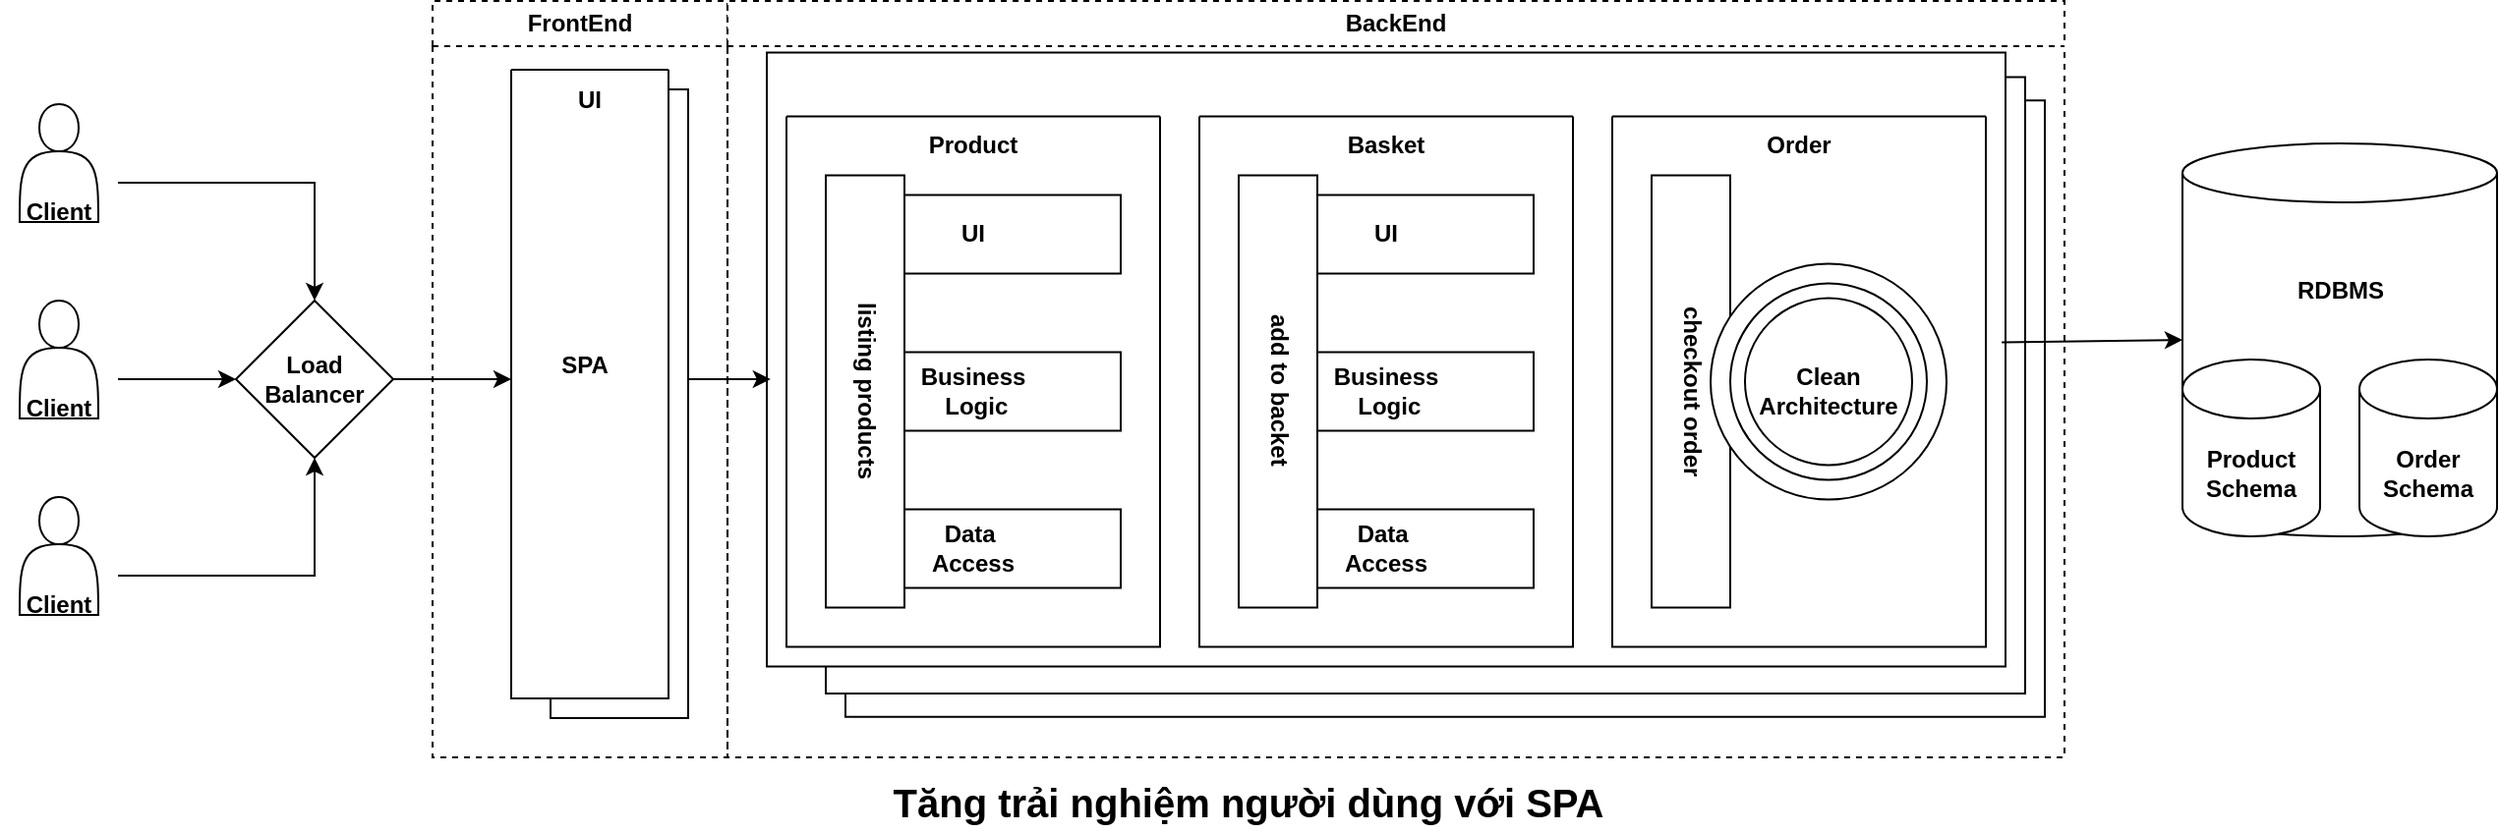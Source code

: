 <mxfile version="28.2.4" pages="9">
  <diagram name="Bài 1" id="J6V4-zImCbwy7wEBgWSK">
    <mxGraphModel dx="2140" dy="1047" grid="1" gridSize="10" guides="1" tooltips="1" connect="1" arrows="1" fold="1" page="1" pageScale="1" pageWidth="850" pageHeight="1100" math="0" shadow="0">
      <root>
        <mxCell id="0" />
        <mxCell id="1" parent="0" />
        <mxCell id="Wew5Z-_OS6r6jsYAiVlO-1" value="" style="shape=actor;whiteSpace=wrap;html=1;" vertex="1" parent="1">
          <mxGeometry x="340" y="180" width="40" height="60" as="geometry" />
        </mxCell>
        <mxCell id="Wew5Z-_OS6r6jsYAiVlO-2" value="" style="shape=actor;whiteSpace=wrap;html=1;" vertex="1" parent="1">
          <mxGeometry x="340" y="280" width="40" height="60" as="geometry" />
        </mxCell>
        <mxCell id="Wew5Z-_OS6r6jsYAiVlO-3" value="" style="shape=actor;whiteSpace=wrap;html=1;" vertex="1" parent="1">
          <mxGeometry x="340" y="380" width="40" height="60" as="geometry" />
        </mxCell>
        <mxCell id="Wew5Z-_OS6r6jsYAiVlO-4" value="" style="rhombus;whiteSpace=wrap;html=1;" vertex="1" parent="1">
          <mxGeometry x="450" y="280" width="80" height="80" as="geometry" />
        </mxCell>
        <mxCell id="Wew5Z-_OS6r6jsYAiVlO-5" value="&lt;b&gt;Client&lt;/b&gt;" style="text;html=1;align=center;verticalAlign=middle;whiteSpace=wrap;rounded=0;" vertex="1" parent="1">
          <mxGeometry x="330" y="220" width="60" height="30" as="geometry" />
        </mxCell>
        <mxCell id="Wew5Z-_OS6r6jsYAiVlO-6" value="&lt;b&gt;Client&lt;/b&gt;" style="text;html=1;align=center;verticalAlign=middle;whiteSpace=wrap;rounded=0;" vertex="1" parent="1">
          <mxGeometry x="330" y="320" width="60" height="30" as="geometry" />
        </mxCell>
        <mxCell id="Wew5Z-_OS6r6jsYAiVlO-7" value="&lt;b&gt;Client&lt;/b&gt;" style="text;html=1;align=center;verticalAlign=middle;whiteSpace=wrap;rounded=0;" vertex="1" parent="1">
          <mxGeometry x="330" y="420" width="60" height="30" as="geometry" />
        </mxCell>
        <mxCell id="Wew5Z-_OS6r6jsYAiVlO-8" value="" style="endArrow=classic;html=1;rounded=0;exitX=1;exitY=0;exitDx=0;exitDy=0;entryX=0.5;entryY=1;entryDx=0;entryDy=0;" edge="1" parent="1" source="Wew5Z-_OS6r6jsYAiVlO-7" target="Wew5Z-_OS6r6jsYAiVlO-4">
          <mxGeometry width="50" height="50" relative="1" as="geometry">
            <mxPoint x="520" y="450" as="sourcePoint" />
            <mxPoint x="570" y="400" as="targetPoint" />
            <Array as="points">
              <mxPoint x="490" y="420" />
            </Array>
          </mxGeometry>
        </mxCell>
        <mxCell id="Wew5Z-_OS6r6jsYAiVlO-9" value="" style="endArrow=classic;html=1;rounded=0;exitX=1;exitY=0;exitDx=0;exitDy=0;entryX=0;entryY=0.5;entryDx=0;entryDy=0;" edge="1" parent="1" source="Wew5Z-_OS6r6jsYAiVlO-6" target="Wew5Z-_OS6r6jsYAiVlO-4">
          <mxGeometry width="50" height="50" relative="1" as="geometry">
            <mxPoint x="520" y="450" as="sourcePoint" />
            <mxPoint x="570" y="400" as="targetPoint" />
          </mxGeometry>
        </mxCell>
        <mxCell id="Wew5Z-_OS6r6jsYAiVlO-10" value="" style="endArrow=classic;html=1;rounded=0;exitX=1;exitY=0;exitDx=0;exitDy=0;entryX=0.5;entryY=0;entryDx=0;entryDy=0;" edge="1" parent="1" source="Wew5Z-_OS6r6jsYAiVlO-5" target="Wew5Z-_OS6r6jsYAiVlO-4">
          <mxGeometry width="50" height="50" relative="1" as="geometry">
            <mxPoint x="520" y="450" as="sourcePoint" />
            <mxPoint x="570" y="400" as="targetPoint" />
            <Array as="points">
              <mxPoint x="490" y="220" />
            </Array>
          </mxGeometry>
        </mxCell>
        <mxCell id="Wew5Z-_OS6r6jsYAiVlO-11" value="&lt;b&gt;Load Balancer&lt;/b&gt;" style="text;html=1;align=center;verticalAlign=middle;whiteSpace=wrap;rounded=0;" vertex="1" parent="1">
          <mxGeometry x="460" y="305" width="60" height="30" as="geometry" />
        </mxCell>
        <mxCell id="Wew5Z-_OS6r6jsYAiVlO-12" value="FrontEnd" style="swimlane;whiteSpace=wrap;html=1;dashed=1;" vertex="1" parent="1">
          <mxGeometry x="550" y="127.5" width="150" height="385" as="geometry" />
        </mxCell>
        <mxCell id="Wew5Z-_OS6r6jsYAiVlO-13" value="" style="swimlane;startSize=0;fillColor=#FFFFFF;" vertex="1" parent="Wew5Z-_OS6r6jsYAiVlO-12">
          <mxGeometry x="40" y="35" width="80" height="320" as="geometry" />
        </mxCell>
        <mxCell id="Wew5Z-_OS6r6jsYAiVlO-14" value="&lt;b&gt;UI&lt;/b&gt;" style="text;html=1;align=center;verticalAlign=middle;whiteSpace=wrap;rounded=0;" vertex="1" parent="Wew5Z-_OS6r6jsYAiVlO-13">
          <mxGeometry x="10" width="60" height="30" as="geometry" />
        </mxCell>
        <mxCell id="Wew5Z-_OS6r6jsYAiVlO-15" value="&lt;b&gt;SPA&lt;/b&gt;" style="text;html=1;align=center;verticalAlign=middle;whiteSpace=wrap;rounded=0;" vertex="1" parent="Wew5Z-_OS6r6jsYAiVlO-13">
          <mxGeometry y="135" width="75" height="30" as="geometry" />
        </mxCell>
        <mxCell id="Wew5Z-_OS6r6jsYAiVlO-16" value="" style="endArrow=none;html=1;rounded=0;exitX=0.25;exitY=1;exitDx=0;exitDy=0;" edge="1" parent="Wew5Z-_OS6r6jsYAiVlO-12" source="Wew5Z-_OS6r6jsYAiVlO-13">
          <mxGeometry width="50" height="50" relative="1" as="geometry">
            <mxPoint x="60" y="365" as="sourcePoint" />
            <mxPoint x="120" y="45" as="targetPoint" />
            <Array as="points">
              <mxPoint x="60" y="365" />
              <mxPoint x="130" y="365" />
              <mxPoint x="130" y="45" />
            </Array>
          </mxGeometry>
        </mxCell>
        <mxCell id="Wew5Z-_OS6r6jsYAiVlO-17" value="" style="endArrow=classic;html=1;rounded=0;exitX=1;exitY=0.5;exitDx=0;exitDy=0;" edge="1" parent="1" source="Wew5Z-_OS6r6jsYAiVlO-4">
          <mxGeometry width="50" height="50" relative="1" as="geometry">
            <mxPoint x="520" y="420" as="sourcePoint" />
            <mxPoint x="590" y="320" as="targetPoint" />
          </mxGeometry>
        </mxCell>
        <mxCell id="Wew5Z-_OS6r6jsYAiVlO-18" value="" style="rounded=0;whiteSpace=wrap;html=1;" vertex="1" parent="1">
          <mxGeometry x="720" y="153.75" width="630" height="312.5" as="geometry" />
        </mxCell>
        <mxCell id="Wew5Z-_OS6r6jsYAiVlO-19" value="" style="swimlane;startSize=0;fillColor=#FFFFFF;" vertex="1" parent="1">
          <mxGeometry x="730" y="186.25" width="190" height="270" as="geometry" />
        </mxCell>
        <mxCell id="Wew5Z-_OS6r6jsYAiVlO-20" value="&lt;b&gt;Product&lt;/b&gt;" style="text;html=1;align=center;verticalAlign=middle;whiteSpace=wrap;rounded=0;" vertex="1" parent="Wew5Z-_OS6r6jsYAiVlO-19">
          <mxGeometry x="10" width="170" height="30" as="geometry" />
        </mxCell>
        <mxCell id="Wew5Z-_OS6r6jsYAiVlO-21" value="&lt;b&gt;UI&lt;/b&gt;" style="rounded=0;whiteSpace=wrap;html=1;" vertex="1" parent="Wew5Z-_OS6r6jsYAiVlO-19">
          <mxGeometry x="20" y="40" width="150" height="40" as="geometry" />
        </mxCell>
        <mxCell id="Wew5Z-_OS6r6jsYAiVlO-22" value="&lt;b&gt;Business&lt;/b&gt;&lt;div&gt;&lt;b&gt;&amp;nbsp;Logic&lt;/b&gt;&lt;/div&gt;" style="rounded=0;whiteSpace=wrap;html=1;" vertex="1" parent="Wew5Z-_OS6r6jsYAiVlO-19">
          <mxGeometry x="20" y="120" width="150" height="40" as="geometry" />
        </mxCell>
        <mxCell id="Wew5Z-_OS6r6jsYAiVlO-23" value="&lt;div&gt;&lt;span style=&quot;background-color: transparent; color: light-dark(rgb(0, 0, 0), rgb(255, 255, 255));&quot;&gt;&lt;b&gt;Data&amp;nbsp;&lt;/b&gt;&lt;/span&gt;&lt;/div&gt;&lt;div&gt;&lt;span style=&quot;background-color: transparent; color: light-dark(rgb(0, 0, 0), rgb(255, 255, 255));&quot;&gt;&lt;b&gt;Access&lt;/b&gt;&lt;/span&gt;&lt;/div&gt;" style="rounded=0;whiteSpace=wrap;html=1;" vertex="1" parent="Wew5Z-_OS6r6jsYAiVlO-19">
          <mxGeometry x="20" y="200" width="150" height="40" as="geometry" />
        </mxCell>
        <mxCell id="Wew5Z-_OS6r6jsYAiVlO-24" value="&lt;b&gt;listing products&lt;/b&gt;" style="rounded=0;whiteSpace=wrap;html=1;horizontal=1;flipV=1;flipH=0;textDirection=vertical-rl;" vertex="1" parent="Wew5Z-_OS6r6jsYAiVlO-19">
          <mxGeometry x="20" y="30" width="40" height="220" as="geometry" />
        </mxCell>
        <mxCell id="Wew5Z-_OS6r6jsYAiVlO-25" value="" style="swimlane;startSize=0;fillColor=#FFFFFF;" vertex="1" parent="1">
          <mxGeometry x="940" y="186.25" width="190" height="270" as="geometry" />
        </mxCell>
        <mxCell id="Wew5Z-_OS6r6jsYAiVlO-26" value="&lt;b&gt;Basket&lt;/b&gt;" style="text;html=1;align=center;verticalAlign=middle;whiteSpace=wrap;rounded=0;" vertex="1" parent="Wew5Z-_OS6r6jsYAiVlO-25">
          <mxGeometry x="10" width="170" height="30" as="geometry" />
        </mxCell>
        <mxCell id="Wew5Z-_OS6r6jsYAiVlO-27" value="UI" style="rounded=0;whiteSpace=wrap;html=1;fontStyle=1" vertex="1" parent="Wew5Z-_OS6r6jsYAiVlO-25">
          <mxGeometry x="20" y="40" width="150" height="40" as="geometry" />
        </mxCell>
        <mxCell id="Wew5Z-_OS6r6jsYAiVlO-28" value="Business&lt;div&gt;&amp;nbsp;Logic&lt;/div&gt;" style="rounded=0;whiteSpace=wrap;html=1;fontStyle=1" vertex="1" parent="Wew5Z-_OS6r6jsYAiVlO-25">
          <mxGeometry x="20" y="120" width="150" height="40" as="geometry" />
        </mxCell>
        <mxCell id="Wew5Z-_OS6r6jsYAiVlO-29" value="&lt;div&gt;&lt;span style=&quot;background-color: transparent; color: light-dark(rgb(0, 0, 0), rgb(255, 255, 255));&quot;&gt;&lt;b&gt;Data&amp;nbsp;&lt;/b&gt;&lt;/span&gt;&lt;/div&gt;&lt;div&gt;&lt;span style=&quot;background-color: transparent; color: light-dark(rgb(0, 0, 0), rgb(255, 255, 255));&quot;&gt;&lt;b&gt;Access&lt;/b&gt;&lt;/span&gt;&lt;/div&gt;" style="rounded=0;whiteSpace=wrap;html=1;" vertex="1" parent="Wew5Z-_OS6r6jsYAiVlO-25">
          <mxGeometry x="20" y="200" width="150" height="40" as="geometry" />
        </mxCell>
        <mxCell id="Wew5Z-_OS6r6jsYAiVlO-30" value="&lt;b&gt;add to backet&lt;/b&gt;" style="rounded=0;whiteSpace=wrap;html=1;horizontal=1;flipV=1;flipH=0;textDirection=vertical-rl;" vertex="1" parent="Wew5Z-_OS6r6jsYAiVlO-25">
          <mxGeometry x="20" y="30" width="40" height="220" as="geometry" />
        </mxCell>
        <mxCell id="Wew5Z-_OS6r6jsYAiVlO-31" value="" style="swimlane;startSize=0;fillColor=#FFFFFF;" vertex="1" parent="1">
          <mxGeometry x="1150" y="186.25" width="190" height="270" as="geometry" />
        </mxCell>
        <mxCell id="Wew5Z-_OS6r6jsYAiVlO-32" value="&lt;b&gt;Order&lt;/b&gt;" style="text;html=1;align=center;verticalAlign=middle;whiteSpace=wrap;rounded=0;" vertex="1" parent="Wew5Z-_OS6r6jsYAiVlO-31">
          <mxGeometry x="10" width="170" height="30" as="geometry" />
        </mxCell>
        <mxCell id="Wew5Z-_OS6r6jsYAiVlO-33" value="checkout order" style="rounded=0;whiteSpace=wrap;html=1;horizontal=1;flipV=1;flipH=0;textDirection=vertical-rl;fontStyle=1" vertex="1" parent="Wew5Z-_OS6r6jsYAiVlO-31">
          <mxGeometry x="20" y="30" width="40" height="220" as="geometry" />
        </mxCell>
        <mxCell id="Wew5Z-_OS6r6jsYAiVlO-34" value="" style="ellipse;whiteSpace=wrap;html=1;aspect=fixed;" vertex="1" parent="Wew5Z-_OS6r6jsYAiVlO-31">
          <mxGeometry x="50" y="75" width="120" height="120" as="geometry" />
        </mxCell>
        <mxCell id="Wew5Z-_OS6r6jsYAiVlO-35" value="" style="ellipse;whiteSpace=wrap;html=1;aspect=fixed;" vertex="1" parent="Wew5Z-_OS6r6jsYAiVlO-31">
          <mxGeometry x="60" y="85" width="100" height="100" as="geometry" />
        </mxCell>
        <mxCell id="Wew5Z-_OS6r6jsYAiVlO-36" value="" style="ellipse;whiteSpace=wrap;html=1;aspect=fixed;" vertex="1" parent="Wew5Z-_OS6r6jsYAiVlO-31">
          <mxGeometry x="67.5" y="92.5" width="85" height="85" as="geometry" />
        </mxCell>
        <mxCell id="Wew5Z-_OS6r6jsYAiVlO-37" value="&lt;span&gt;Clean Architecture&lt;/span&gt;" style="text;html=1;align=center;verticalAlign=middle;whiteSpace=wrap;rounded=0;fontStyle=1" vertex="1" parent="Wew5Z-_OS6r6jsYAiVlO-31">
          <mxGeometry x="80" y="125" width="60" height="30" as="geometry" />
        </mxCell>
        <mxCell id="Wew5Z-_OS6r6jsYAiVlO-38" value="BackEnd" style="swimlane;whiteSpace=wrap;html=1;dashed=1;" vertex="1" parent="1">
          <mxGeometry x="700" y="127.5" width="680" height="385" as="geometry" />
        </mxCell>
        <mxCell id="Wew5Z-_OS6r6jsYAiVlO-39" value="" style="endArrow=none;html=1;rounded=0;" edge="1" parent="Wew5Z-_OS6r6jsYAiVlO-38">
          <mxGeometry width="50" height="50" relative="1" as="geometry">
            <mxPoint x="50" y="338.5" as="sourcePoint" />
            <mxPoint x="650" y="38.75" as="targetPoint" />
            <Array as="points">
              <mxPoint x="50" y="352.5" />
              <mxPoint x="90" y="352.5" />
              <mxPoint x="660" y="352.5" />
              <mxPoint x="660" y="38.75" />
            </Array>
          </mxGeometry>
        </mxCell>
        <mxCell id="Wew5Z-_OS6r6jsYAiVlO-40" value="" style="endArrow=none;html=1;rounded=0;" edge="1" parent="Wew5Z-_OS6r6jsYAiVlO-38">
          <mxGeometry width="50" height="50" relative="1" as="geometry">
            <mxPoint x="60" y="352.5" as="sourcePoint" />
            <mxPoint x="660" y="50.63" as="targetPoint" />
            <Array as="points">
              <mxPoint x="60" y="364.38" />
              <mxPoint x="100" y="364.38" />
              <mxPoint x="670" y="364.38" />
              <mxPoint x="670" y="50.63" />
            </Array>
          </mxGeometry>
        </mxCell>
        <mxCell id="Wew5Z-_OS6r6jsYAiVlO-41" value="" style="endArrow=classic;html=1;rounded=0;entryX=0.003;entryY=0.532;entryDx=0;entryDy=0;entryPerimeter=0;" edge="1" parent="1" target="Wew5Z-_OS6r6jsYAiVlO-18">
          <mxGeometry width="50" height="50" relative="1" as="geometry">
            <mxPoint x="680" y="320" as="sourcePoint" />
            <mxPoint x="730" y="300" as="targetPoint" />
          </mxGeometry>
        </mxCell>
        <mxCell id="Wew5Z-_OS6r6jsYAiVlO-42" value="" style="shape=cylinder3;whiteSpace=wrap;html=1;boundedLbl=1;backgroundOutline=1;size=15;" vertex="1" parent="1">
          <mxGeometry x="1440" y="200" width="160" height="200" as="geometry" />
        </mxCell>
        <mxCell id="Wew5Z-_OS6r6jsYAiVlO-43" value="&lt;b&gt;RDBMS&lt;/b&gt;" style="text;html=1;align=center;verticalAlign=middle;whiteSpace=wrap;rounded=0;" vertex="1" parent="1">
          <mxGeometry x="1482.5" y="260" width="75" height="30" as="geometry" />
        </mxCell>
        <mxCell id="Wew5Z-_OS6r6jsYAiVlO-44" value="&lt;b&gt;Product&lt;/b&gt;&lt;div&gt;&lt;b&gt;Schema&lt;/b&gt;&lt;/div&gt;" style="shape=cylinder3;whiteSpace=wrap;html=1;boundedLbl=1;backgroundOutline=1;size=15;" vertex="1" parent="1">
          <mxGeometry x="1440" y="310" width="70" height="90" as="geometry" />
        </mxCell>
        <mxCell id="Wew5Z-_OS6r6jsYAiVlO-45" value="&lt;b&gt;Order&lt;/b&gt;&lt;div&gt;&lt;b&gt;Schema&lt;/b&gt;&lt;/div&gt;" style="shape=cylinder3;whiteSpace=wrap;html=1;boundedLbl=1;backgroundOutline=1;size=15;" vertex="1" parent="1">
          <mxGeometry x="1530" y="310" width="70" height="90" as="geometry" />
        </mxCell>
        <mxCell id="Wew5Z-_OS6r6jsYAiVlO-46" value="" style="endArrow=classic;html=1;rounded=0;entryX=0;entryY=0.5;entryDx=0;entryDy=0;entryPerimeter=0;exitX=0.997;exitY=0.472;exitDx=0;exitDy=0;exitPerimeter=0;" edge="1" parent="1" source="Wew5Z-_OS6r6jsYAiVlO-18" target="Wew5Z-_OS6r6jsYAiVlO-42">
          <mxGeometry width="50" height="50" relative="1" as="geometry">
            <mxPoint x="1380" y="300" as="sourcePoint" />
            <mxPoint x="1160" y="190" as="targetPoint" />
          </mxGeometry>
        </mxCell>
        <mxCell id="Wew5Z-_OS6r6jsYAiVlO-47" value="&lt;b&gt;&lt;font style=&quot;font-size: 20px;&quot;&gt;Tăng trải nghiệm người dùng với SPA&lt;/font&gt;&lt;/b&gt;" style="text;html=1;align=center;verticalAlign=middle;whiteSpace=wrap;rounded=0;" vertex="1" parent="1">
          <mxGeometry x="550" y="520" width="830" height="30" as="geometry" />
        </mxCell>
      </root>
    </mxGraphModel>
  </diagram>
  <diagram name="Bài 3" id="vp7wiuD8zPWUnlFVP9m6">
    <mxGraphModel grid="1" page="1" gridSize="10" guides="1" tooltips="1" connect="1" arrows="1" fold="1" pageScale="1" pageWidth="850" pageHeight="1100" math="0" shadow="0">
      <root>
        <mxCell id="0" />
        <mxCell id="1" parent="0" />
        <mxCell id="h62P8C9H3Z5xvQh5RuWv-1" value="CartService" style="shape=swimlane;fontStyle=1;align=left;fillColor=#f5f5f5;fontColor=#333333;strokeColor=#666666;" vertex="1" parent="1">
          <mxGeometry x="100" y="150" width="330" height="30" as="geometry" />
        </mxCell>
        <mxCell id="h62P8C9H3Z5xvQh5RuWv-2" value="        POST                 /cart/api/carts" style="rounded=1;fillColor=#d5e8d4;strokeColor=#82b366;align=left;" vertex="1" parent="1">
          <mxGeometry x="100" y="190" width="330" height="30" as="geometry" />
        </mxCell>
        <mxCell id="h62P8C9H3Z5xvQh5RuWv-3" value="        PUT                    /cart/api/carts" style="rounded=1;fillColor=#fff2cc;strokeColor=#d6b656;align=left;" vertex="1" parent="1">
          <mxGeometry x="100" y="230" width="330" height="30" as="geometry" />
        </mxCell>
        <mxCell id="h62P8C9H3Z5xvQh5RuWv-4" value="        GET                     /cart/api/carts/{cart_id}" style="rounded=1;fillColor=#dae8fc;strokeColor=#6c8ebf;align=left;" vertex="1" parent="1">
          <mxGeometry x="100" y="270" width="330" height="30" as="geometry" />
        </mxCell>
        <mxCell id="h62P8C9H3Z5xvQh5RuWv-5" value="        PUT                     /cart/api/carts/{cart_id}/checkout" style="rounded=1;fillColor=#fff2cc;strokeColor=#d6b656;align=left;" vertex="1" parent="1">
          <mxGeometry x="100" y="310" width="330" height="30" as="geometry" />
        </mxCell>
        <mxCell id="h62P8C9H3Z5xvQh5RuWv-6" value="        DELETE        /cart/api/carts/{cart_id}/items/{product_id}" style="rounded=1;fillColor=#f8cecc;strokeColor=#b85450;align=left;" vertex="1" parent="1">
          <mxGeometry x="100" y="350" width="330" height="30" as="geometry" />
        </mxCell>
        <mxCell id="h62P8C9H3Z5xvQh5RuWv-7" value="CatalogService" style="shape=swimlane;fontStyle=1;align=left;fillColor=#f5f5f5;fontColor=#333333;strokeColor=#666666;" vertex="1" parent="1">
          <mxGeometry x="100" y="410" width="330" height="30" as="geometry" />
        </mxCell>
        <mxCell id="h62P8C9H3Z5xvQh5RuWv-8" value="POST           /catalog/api/products" style="rounded=1;fillColor=#d5e8d4;strokeColor=#82b366;align=left;" vertex="1" parent="1">
          <mxGeometry x="100" y="450" width="330" height="30" as="geometry" />
        </mxCell>
        <mxCell id="h62P8C9H3Z5xvQh5RuWv-9" value="GET             /catalog/api/products/{current_page}/{high_price}" style="rounded=1;fillColor=#dae8fc;strokeColor=#6c8ebf;align=left;" vertex="1" parent="1">
          <mxGeometry x="100" y="490" width="330" height="30" as="geometry" />
        </mxCell>
        <mxCell id="h62P8C9H3Z5xvQh5RuWv-10" value="GET             /catalog/api/products/{product_id}" style="rounded=1;fillColor=#dae8fc;strokeColor=#6c8ebf;align=left;" vertex="1" parent="1">
          <mxGeometry x="100" y="530" width="330" height="30" as="geometry" />
        </mxCell>
        <mxCell id="h62P8C9H3Z5xvQh5RuWv-11" value="InventoryService" style="shape=swimlane;fontStyle=1;align=left;fillColor=#f5f5f5;fontColor=#333333;strokeColor=#666666;" vertex="1" parent="1">
          <mxGeometry x="100" y="600" width="330" height="30" as="geometry" />
        </mxCell>
        <mxCell id="h62P8C9H3Z5xvQh5RuWv-12" value="GET             /inventory/api/availabilities" style="rounded=1;fillColor=#dae8fc;strokeColor=#6c8ebf;align=left;" vertex="1" parent="1">
          <mxGeometry x="100" y="640" width="330" height="30" as="geometry" />
        </mxCell>
        <mxCell id="h62P8C9H3Z5xvQh5RuWv-13" value="GET             /inventory/api/availabilities/{id}" style="rounded=1;fillColor=#dae8fc;strokeColor=#6c8ebf;align=left;" vertex="1" parent="1">
          <mxGeometry x="100" y="680" width="330" height="30" as="geometry" />
        </mxCell>
        <mxCell id="h62P8C9H3Z5xvQh5RuWv-14" value="POST            /inventory/api/inventory/migrate" style="rounded=1;fillColor=#d5e8d4;strokeColor=#82b366;align=left;" vertex="1" parent="1">
          <mxGeometry x="100" y="720" width="330" height="30" as="geometry" />
        </mxCell>
        <mxCell id="h62P8C9H3Z5xvQh5RuWv-15" value="RatingService" style="shape=swimlane;fontStyle=1;align=left;fillColor=#f5f5f5;fontColor=#333333;strokeColor=#666666;" vertex="1" parent="1">
          <mxGeometry x="100" y="790" width="330" height="30" as="geometry" />
        </mxCell>
        <mxCell id="h62P8C9H3Z5xvQh5RuWv-16" value="GET             /rating/api/ratings" style="rounded=1;fillColor=#dae8fc;strokeColor=#6c8ebf;align=left;" vertex="1" parent="1">
          <mxGeometry x="100" y="830" width="330" height="30" as="geometry" />
        </mxCell>
        <mxCell id="h62P8C9H3Z5xvQh5RuWv-17" value="POST           /rating/api/ratings" style="rounded=1;fillColor=#d5e8d4;strokeColor=#82b366;align=left;" vertex="1" parent="1">
          <mxGeometry x="100" y="870" width="330" height="30" as="geometry" />
        </mxCell>
        <mxCell id="h62P8C9H3Z5xvQh5RuWv-18" value="PUT             /rating/api/ratings" style="rounded=1;fillColor=#fff2cc;strokeColor=#d6b656;align=left;" vertex="1" parent="1">
          <mxGeometry x="100" y="910" width="330" height="30" as="geometry" />
        </mxCell>
        <mxCell id="h62P8C9H3Z5xvQh5RuWv-19" value="GET             /rating/api/ratings/{product_id}" style="rounded=1;fillColor=#dae8fc;strokeColor=#6c8ebf;align=left;" vertex="1" parent="1">
          <mxGeometry x="100" y="950" width="330" height="30" as="geometry" />
        </mxCell>
        <mxCell id="h62P8C9H3Z5xvQh5RuWv-23" value="" style="endArrow=none;html=1;rounded=0;" edge="1" parent="1">
          <mxGeometry width="50" height="50" relative="1" as="geometry">
            <mxPoint x="70" y="130" as="sourcePoint" />
            <mxPoint x="450" y="130" as="targetPoint" />
            <Array as="points">
              <mxPoint x="70" y="1000" />
              <mxPoint x="450" y="1000" />
            </Array>
          </mxGeometry>
        </mxCell>
        <mxCell id="h62P8C9H3Z5xvQh5RuWv-25" value="" style="endArrow=none;html=1;rounded=0;" edge="1" parent="1">
          <mxGeometry width="50" height="50" relative="1" as="geometry">
            <mxPoint x="70" y="130" as="sourcePoint" />
            <mxPoint x="450" y="130" as="targetPoint" />
          </mxGeometry>
        </mxCell>
      </root>
    </mxGraphModel>
  </diagram>
  <diagram name="Bai 4" id="tzOdHzuodOHM51xMAavZ">
    <mxGraphModel grid="1" page="1" gridSize="10" guides="1" tooltips="1" connect="1" arrows="1" fold="1" pageScale="1" pageWidth="850" pageHeight="1100" math="0" shadow="0">
      <root>
        <mxCell id="0" />
        <mxCell id="1" parent="0" />
        <mxCell id="oj9PrqpW4eeuoMockI9A-1" value="" style="rounded=0;whiteSpace=wrap;html=1;fillColor=#000099;" vertex="1" parent="1">
          <mxGeometry x="320" y="40" width="260" height="140" as="geometry" />
        </mxCell>
        <mxCell id="oj9PrqpW4eeuoMockI9A-2" value="" style="shape=actor;whiteSpace=wrap;html=1;" vertex="1" parent="1">
          <mxGeometry x="430" y="50" width="40" height="60" as="geometry" />
        </mxCell>
        <mxCell id="oj9PrqpW4eeuoMockI9A-3" value="&lt;b&gt;&lt;font style=&quot;color: rgb(255, 255, 255); font-size: 15px;&quot;&gt;Member&lt;/font&gt;&lt;/b&gt;" style="text;html=1;align=center;verticalAlign=middle;whiteSpace=wrap;rounded=0;" vertex="1" parent="1">
          <mxGeometry x="420" y="110" width="60" height="30" as="geometry" />
        </mxCell>
        <mxCell id="oj9PrqpW4eeuoMockI9A-4" value="&lt;font style=&quot;color: rgb(255, 255, 255); font-size: 14px;&quot;&gt;Organizer of meeting groups, meetings, member of group, meeting attendee&lt;/font&gt;" style="text;html=1;align=center;verticalAlign=middle;whiteSpace=wrap;rounded=0;" vertex="1" parent="1">
          <mxGeometry x="330" y="140" width="250" height="30" as="geometry" />
        </mxCell>
        <mxCell id="oj9PrqpW4eeuoMockI9A-5" value="&lt;font style=&quot;color: rgb(255, 255, 255);&quot;&gt;&lt;b&gt;My Meetings&lt;/b&gt;&lt;/font&gt;" style="rounded=0;whiteSpace=wrap;html=1;fillColor=#000066;" vertex="1" parent="1">
          <mxGeometry x="370" y="320" width="160" height="40" as="geometry" />
        </mxCell>
        <mxCell id="oj9PrqpW4eeuoMockI9A-6" value="&lt;font color=&quot;#ffffff&quot;&gt;&lt;b&gt;Payment Gateway&lt;/b&gt;&lt;/font&gt;" style="rounded=0;whiteSpace=wrap;html=1;fillColor=#B3B3B3;" vertex="1" parent="1">
          <mxGeometry x="160" y="430" width="160" height="40" as="geometry" />
        </mxCell>
        <mxCell id="oj9PrqpW4eeuoMockI9A-7" value="&lt;font color=&quot;#ffffff&quot;&gt;&lt;b&gt;Email Service&lt;/b&gt;&lt;/font&gt;" style="rounded=0;whiteSpace=wrap;html=1;fillColor=#B3B3B3;" vertex="1" parent="1">
          <mxGeometry x="670" y="350" width="160" height="40" as="geometry" />
        </mxCell>
        <mxCell id="oj9PrqpW4eeuoMockI9A-9" value="" style="rounded=0;whiteSpace=wrap;html=1;fillColor=#000099;" vertex="1" parent="1">
          <mxGeometry x="325" y="530" width="260" height="140" as="geometry" />
        </mxCell>
        <mxCell id="oj9PrqpW4eeuoMockI9A-10" value="" style="shape=actor;whiteSpace=wrap;html=1;" vertex="1" parent="1">
          <mxGeometry x="435" y="540" width="40" height="60" as="geometry" />
        </mxCell>
        <mxCell id="oj9PrqpW4eeuoMockI9A-11" value="&lt;b&gt;&lt;font style=&quot;color: rgb(255, 255, 255); font-size: 15px;&quot;&gt;Administrator&lt;/font&gt;&lt;/b&gt;" style="text;html=1;align=center;verticalAlign=middle;whiteSpace=wrap;rounded=0;" vertex="1" parent="1">
          <mxGeometry x="425" y="600" width="60" height="30" as="geometry" />
        </mxCell>
        <mxCell id="oj9PrqpW4eeuoMockI9A-12" value="&lt;font style=&quot;color: rgb(255, 255, 255); font-size: 14px;&quot;&gt;Administrator of the system&lt;/font&gt;" style="text;html=1;align=center;verticalAlign=middle;whiteSpace=wrap;rounded=0;" vertex="1" parent="1">
          <mxGeometry x="335" y="630" width="250" height="30" as="geometry" />
        </mxCell>
        <mxCell id="oj9PrqpW4eeuoMockI9A-14" value="" style="endArrow=classic;html=1;rounded=0;exitX=0.5;exitY=1;exitDx=0;exitDy=0;entryX=0.5;entryY=0;entryDx=0;entryDy=0;" edge="1" parent="1" source="oj9PrqpW4eeuoMockI9A-1" target="oj9PrqpW4eeuoMockI9A-5">
          <mxGeometry width="50" height="50" relative="1" as="geometry">
            <mxPoint x="510" y="370" as="sourcePoint" />
            <mxPoint x="560" y="320" as="targetPoint" />
          </mxGeometry>
        </mxCell>
        <mxCell id="oj9PrqpW4eeuoMockI9A-15" value="&lt;b&gt;Organize meeting groups and participate in meetings&lt;/b&gt;" style="text;html=1;align=center;verticalAlign=middle;whiteSpace=wrap;rounded=0;" vertex="1" parent="1">
          <mxGeometry x="460" y="230" width="170" height="30" as="geometry" />
        </mxCell>
        <mxCell id="oj9PrqpW4eeuoMockI9A-17" value="" style="curved=1;endArrow=classic;html=1;rounded=0;entryX=1;entryY=1;entryDx=0;entryDy=0;exitX=0.5;exitY=0;exitDx=0;exitDy=0;" edge="1" parent="1" source="oj9PrqpW4eeuoMockI9A-7" target="oj9PrqpW4eeuoMockI9A-1">
          <mxGeometry width="50" height="50" relative="1" as="geometry">
            <mxPoint x="510" y="370" as="sourcePoint" />
            <mxPoint x="560" y="320" as="targetPoint" />
            <Array as="points">
              <mxPoint x="770" y="340" />
              <mxPoint x="710" y="240" />
            </Array>
          </mxGeometry>
        </mxCell>
        <mxCell id="oj9PrqpW4eeuoMockI9A-18" value="&lt;b&gt;Send Email&lt;/b&gt;" style="text;html=1;align=center;verticalAlign=middle;whiteSpace=wrap;rounded=0;" vertex="1" parent="1">
          <mxGeometry x="710" y="240" width="80" height="30" as="geometry" />
        </mxCell>
        <mxCell id="oj9PrqpW4eeuoMockI9A-19" value="" style="endArrow=classic;html=1;rounded=0;exitX=1;exitY=1;exitDx=0;exitDy=0;" edge="1" parent="1" source="oj9PrqpW4eeuoMockI9A-5" target="oj9PrqpW4eeuoMockI9A-7">
          <mxGeometry width="50" height="50" relative="1" as="geometry">
            <mxPoint x="490" y="370" as="sourcePoint" />
            <mxPoint x="540" y="320" as="targetPoint" />
          </mxGeometry>
        </mxCell>
        <mxCell id="oj9PrqpW4eeuoMockI9A-20" value="&lt;b&gt;Request email send&lt;/b&gt;" style="text;html=1;align=center;verticalAlign=middle;whiteSpace=wrap;rounded=0;" vertex="1" parent="1">
          <mxGeometry x="540" y="330" width="120" height="30" as="geometry" />
        </mxCell>
        <mxCell id="oj9PrqpW4eeuoMockI9A-22" value="&lt;b&gt;Send Email&lt;/b&gt;" style="text;html=1;align=center;verticalAlign=middle;whiteSpace=wrap;rounded=0;" vertex="1" parent="1">
          <mxGeometry x="700" y="490" width="80" height="30" as="geometry" />
        </mxCell>
        <mxCell id="oj9PrqpW4eeuoMockI9A-23" value="" style="curved=1;endArrow=classic;html=1;rounded=0;entryX=0.75;entryY=1;entryDx=0;entryDy=0;exitX=0.5;exitY=0;exitDx=0;exitDy=0;" edge="1" parent="1" source="oj9PrqpW4eeuoMockI9A-9" target="oj9PrqpW4eeuoMockI9A-5">
          <mxGeometry width="50" height="50" relative="1" as="geometry">
            <mxPoint x="490" y="480" as="sourcePoint" />
            <mxPoint x="540" y="430" as="targetPoint" />
            <Array as="points">
              <mxPoint x="500" y="470" />
              <mxPoint x="520" y="420" />
            </Array>
          </mxGeometry>
        </mxCell>
        <mxCell id="oj9PrqpW4eeuoMockI9A-24" value="&lt;b&gt;Manage members, meeting groups, meetings&lt;/b&gt;" style="text;html=1;align=center;verticalAlign=middle;whiteSpace=wrap;rounded=0;" vertex="1" parent="1">
          <mxGeometry x="515" y="410" width="155" height="30" as="geometry" />
        </mxCell>
        <mxCell id="oj9PrqpW4eeuoMockI9A-25" value="" style="curved=1;endArrow=classic;html=1;rounded=0;entryX=1;entryY=1;entryDx=0;entryDy=0;exitX=0.568;exitY=1.037;exitDx=0;exitDy=0;exitPerimeter=0;" edge="1" parent="1" source="oj9PrqpW4eeuoMockI9A-7">
          <mxGeometry width="50" height="50" relative="1" as="geometry">
            <mxPoint x="755" y="710" as="sourcePoint" />
            <mxPoint x="585" y="540" as="targetPoint" />
            <Array as="points">
              <mxPoint x="730" y="520" />
            </Array>
          </mxGeometry>
        </mxCell>
        <mxCell id="oj9PrqpW4eeuoMockI9A-26" value="" style="curved=1;endArrow=classic;html=1;rounded=0;entryX=0.75;entryY=0;entryDx=0;entryDy=0;exitX=0.568;exitY=1.037;exitDx=0;exitDy=0;exitPerimeter=0;" edge="1" parent="1" target="oj9PrqpW4eeuoMockI9A-6">
          <mxGeometry width="50" height="50" relative="1" as="geometry">
            <mxPoint x="435" y="360" as="sourcePoint" />
            <mxPoint x="259" y="509" as="targetPoint" />
            <Array as="points">
              <mxPoint x="340" y="410" />
            </Array>
          </mxGeometry>
        </mxCell>
        <mxCell id="oj9PrqpW4eeuoMockI9A-29" value="&lt;b&gt;Delegate the payment&lt;/b&gt;" style="text;html=1;align=center;verticalAlign=middle;whiteSpace=wrap;rounded=0;" vertex="1" parent="1">
          <mxGeometry x="370" y="400" width="80" height="30" as="geometry" />
        </mxCell>
        <mxCell id="oj9PrqpW4eeuoMockI9A-30" value="" style="curved=1;endArrow=classic;html=1;rounded=0;exitX=0.5;exitY=0;exitDx=0;exitDy=0;" edge="1" parent="1" source="oj9PrqpW4eeuoMockI9A-6">
          <mxGeometry width="50" height="50" relative="1" as="geometry">
            <mxPoint x="320" y="390" as="sourcePoint" />
            <mxPoint x="370" y="340" as="targetPoint" />
            <Array as="points">
              <mxPoint x="260" y="380" />
              <mxPoint x="320" y="340" />
            </Array>
          </mxGeometry>
        </mxCell>
        <mxCell id="oj9PrqpW4eeuoMockI9A-31" value="&lt;b&gt;Return info about the payment&lt;/b&gt;" style="text;html=1;align=center;verticalAlign=middle;whiteSpace=wrap;rounded=0;" vertex="1" parent="1">
          <mxGeometry x="160" y="340" width="130" height="30" as="geometry" />
        </mxCell>
        <mxCell id="oj9PrqpW4eeuoMockI9A-32" value="" style="curved=1;endArrow=classic;html=1;rounded=0;exitX=0;exitY=0.75;exitDx=0;exitDy=0;entryX=0.25;entryY=0;entryDx=0;entryDy=0;" edge="1" parent="1" source="oj9PrqpW4eeuoMockI9A-1" target="oj9PrqpW4eeuoMockI9A-6">
          <mxGeometry width="50" height="50" relative="1" as="geometry">
            <mxPoint x="80" y="250" as="sourcePoint" />
            <mxPoint x="130" y="200" as="targetPoint" />
            <Array as="points">
              <mxPoint x="130" y="250" />
              <mxPoint x="100" y="370" />
            </Array>
          </mxGeometry>
        </mxCell>
        <mxCell id="oj9PrqpW4eeuoMockI9A-33" value="&lt;b&gt;Pay in&lt;/b&gt;" style="text;html=1;align=center;verticalAlign=middle;whiteSpace=wrap;rounded=0;" vertex="1" parent="1">
          <mxGeometry x="70" y="220" width="130" height="30" as="geometry" />
        </mxCell>
        <mxCell id="oj9PrqpW4eeuoMockI9A-35" value="&lt;h1 style=&quot;margin-top: 0px;&quot;&gt;&lt;font style=&quot;font-size: 18px;&quot;&gt;Legend&lt;/font&gt;&lt;/h1&gt;" style="text;html=1;whiteSpace=wrap;overflow=hidden;rounded=0;" vertex="1" parent="1">
          <mxGeometry x="30" y="475" width="180" height="45" as="geometry" />
        </mxCell>
        <mxCell id="oj9PrqpW4eeuoMockI9A-36" value="&lt;b&gt;&lt;font style=&quot;color: rgb(255, 255, 255); font-size: 15px;&quot;&gt;Person&lt;/font&gt;&lt;/b&gt;" style="rounded=0;whiteSpace=wrap;html=1;fillColor=#000099;align=left;" vertex="1" parent="1">
          <mxGeometry x="30" y="520" width="130" height="30" as="geometry" />
        </mxCell>
        <mxCell id="oj9PrqpW4eeuoMockI9A-37" value="&lt;font style=&quot;color: rgb(255, 255, 255); font-size: 15px;&quot;&gt;&lt;b style=&quot;&quot;&gt;System&lt;/b&gt;&lt;/font&gt;" style="rounded=0;whiteSpace=wrap;html=1;fillColor=#000066;align=left;" vertex="1" parent="1">
          <mxGeometry x="30" y="560" width="130" height="30" as="geometry" />
        </mxCell>
        <mxCell id="oj9PrqpW4eeuoMockI9A-38" value="&lt;font style=&quot;font-size: 15px;&quot; color=&quot;#ffffff&quot;&gt;&lt;b style=&quot;&quot;&gt;External system&lt;/b&gt;&lt;/font&gt;" style="rounded=0;whiteSpace=wrap;html=1;fillColor=#B3B3B3;align=left;" vertex="1" parent="1">
          <mxGeometry x="30" y="600" width="130" height="30" as="geometry" />
        </mxCell>
      </root>
    </mxGraphModel>
  </diagram>
  <diagram name="Bai 5" id="k175nvdXliX_Obcr3ZHJ">
    <mxGraphModel grid="1" page="1" gridSize="10" guides="1" tooltips="1" connect="1" arrows="1" fold="1" pageScale="1" pageWidth="850" pageHeight="1100" math="0" shadow="0">
      <root>
        <mxCell id="0" />
        <mxCell id="1" parent="0" />
        <mxCell id="5m21zyrWDsfNkvgRSb3T-21" value="" style="rounded=0;whiteSpace=wrap;html=1;dashed=1;dashPattern=8 8;" vertex="1" parent="1">
          <mxGeometry x="730" y="480" width="710" height="390" as="geometry" />
        </mxCell>
        <mxCell id="VnwmY6K1MnqR86QO9Vxa-1" value="" style="rounded=0;whiteSpace=wrap;html=1;fillColor=#000099;" vertex="1" parent="1">
          <mxGeometry x="420" y="260" width="260" height="140" as="geometry" />
        </mxCell>
        <mxCell id="VnwmY6K1MnqR86QO9Vxa-2" value="" style="shape=actor;whiteSpace=wrap;html=1;" vertex="1" parent="1">
          <mxGeometry x="530" y="270" width="40" height="60" as="geometry" />
        </mxCell>
        <mxCell id="VnwmY6K1MnqR86QO9Vxa-3" value="&lt;b&gt;&lt;font style=&quot;color: rgb(255, 255, 255); font-size: 15px;&quot;&gt;Member&lt;/font&gt;&lt;/b&gt;" style="text;html=1;align=center;verticalAlign=middle;whiteSpace=wrap;rounded=0;" vertex="1" parent="1">
          <mxGeometry x="520" y="330" width="60" height="30" as="geometry" />
        </mxCell>
        <mxCell id="VnwmY6K1MnqR86QO9Vxa-4" value="&lt;font style=&quot;color: rgb(255, 255, 255); font-size: 14px;&quot;&gt;Organizer of meeting groups, meetings, member of group, meeting attendee&lt;/font&gt;" style="text;html=1;align=center;verticalAlign=middle;whiteSpace=wrap;rounded=0;" vertex="1" parent="1">
          <mxGeometry x="430" y="360" width="250" height="30" as="geometry" />
        </mxCell>
        <mxCell id="VnwmY6K1MnqR86QO9Vxa-6" value="&lt;font color=&quot;#ffffff&quot;&gt;&lt;b&gt;Payment Gateway&lt;/b&gt;&lt;/font&gt;&lt;div&gt;&lt;font color=&quot;#ffffff&quot;&gt;&lt;b&gt;&lt;br&gt;&lt;/b&gt;&lt;/font&gt;&lt;/div&gt;&lt;div&gt;&lt;font color=&quot;#ffffff&quot;&gt;&lt;b&gt;3rd party payment service&lt;/b&gt;&lt;/font&gt;&lt;/div&gt;" style="rounded=0;whiteSpace=wrap;html=1;fillColor=#B3B3B3;" vertex="1" parent="1">
          <mxGeometry x="630" y="920" width="160" height="50" as="geometry" />
        </mxCell>
        <mxCell id="VnwmY6K1MnqR86QO9Vxa-7" value="&lt;font color=&quot;#ffffff&quot;&gt;&lt;b&gt;Email Service&lt;/b&gt;&lt;/font&gt;&lt;div&gt;&lt;br&gt;&lt;/div&gt;&lt;div&gt;&lt;font color=&quot;#ffffff&quot;&gt;&lt;b&gt;3rd party SMTP server&lt;/b&gt;&lt;/font&gt;&lt;/div&gt;" style="rounded=0;whiteSpace=wrap;html=1;fillColor=#CCCCCC;" vertex="1" parent="1">
          <mxGeometry x="470" y="755" width="160" height="50" as="geometry" />
        </mxCell>
        <mxCell id="VnwmY6K1MnqR86QO9Vxa-8" value="" style="rounded=0;whiteSpace=wrap;html=1;fillColor=#000099;" vertex="1" parent="1">
          <mxGeometry x="760" y="260" width="260" height="140" as="geometry" />
        </mxCell>
        <mxCell id="VnwmY6K1MnqR86QO9Vxa-9" value="" style="shape=actor;whiteSpace=wrap;html=1;" vertex="1" parent="1">
          <mxGeometry x="870" y="270" width="40" height="60" as="geometry" />
        </mxCell>
        <mxCell id="VnwmY6K1MnqR86QO9Vxa-10" value="&lt;b&gt;&lt;font style=&quot;color: rgb(255, 255, 255); font-size: 15px;&quot;&gt;Administrator&lt;/font&gt;&lt;/b&gt;" style="text;html=1;align=center;verticalAlign=middle;whiteSpace=wrap;rounded=0;" vertex="1" parent="1">
          <mxGeometry x="860" y="330" width="60" height="30" as="geometry" />
        </mxCell>
        <mxCell id="VnwmY6K1MnqR86QO9Vxa-11" value="&lt;font style=&quot;color: rgb(255, 255, 255); font-size: 14px;&quot;&gt;Administrator of the system&lt;/font&gt;" style="text;html=1;align=center;verticalAlign=middle;whiteSpace=wrap;rounded=0;" vertex="1" parent="1">
          <mxGeometry x="770" y="360" width="250" height="30" as="geometry" />
        </mxCell>
        <mxCell id="VnwmY6K1MnqR86QO9Vxa-28" value="&lt;h1 style=&quot;margin-top: 0px;&quot;&gt;&lt;font style=&quot;font-size: 18px;&quot;&gt;Legend&lt;/font&gt;&lt;/h1&gt;" style="text;html=1;whiteSpace=wrap;overflow=hidden;rounded=0;" vertex="1" parent="1">
          <mxGeometry x="1300" y="250" width="180" height="45" as="geometry" />
        </mxCell>
        <mxCell id="VnwmY6K1MnqR86QO9Vxa-29" value="&lt;b&gt;&lt;font style=&quot;color: rgb(255, 255, 255); font-size: 15px;&quot;&gt;Person&lt;/font&gt;&lt;/b&gt;" style="rounded=0;whiteSpace=wrap;html=1;fillColor=#000099;align=left;" vertex="1" parent="1">
          <mxGeometry x="1300" y="290" width="140" height="20" as="geometry" />
        </mxCell>
        <mxCell id="VnwmY6K1MnqR86QO9Vxa-30" value="&lt;font style=&quot;color: rgb(255, 255, 255); font-size: 15px;&quot;&gt;&lt;b style=&quot;&quot;&gt;System&lt;/b&gt;&lt;/font&gt;" style="rounded=0;whiteSpace=wrap;html=1;fillColor=#000066;align=left;" vertex="1" parent="1">
          <mxGeometry x="1300" y="320" width="140" height="20" as="geometry" />
        </mxCell>
        <mxCell id="VnwmY6K1MnqR86QO9Vxa-31" value="&lt;font style=&quot;font-size: 15px;&quot; color=&quot;#ffffff&quot;&gt;&lt;b style=&quot;&quot;&gt;External system&lt;/b&gt;&lt;/font&gt;" style="rounded=0;whiteSpace=wrap;html=1;fillColor=#B3B3B3;align=left;" vertex="1" parent="1">
          <mxGeometry x="1300" y="410" width="140" height="20" as="geometry" />
        </mxCell>
        <mxCell id="VnwmY6K1MnqR86QO9Vxa-32" value="&lt;font style=&quot;font-size: 15px;&quot; color=&quot;#ffffff&quot;&gt;&lt;b&gt;External person&lt;/b&gt;&lt;/font&gt;" style="rounded=0;whiteSpace=wrap;html=1;fillColor=#999999;align=left;" vertex="1" parent="1">
          <mxGeometry x="1300" y="380" width="140" height="20" as="geometry" />
        </mxCell>
        <mxCell id="VnwmY6K1MnqR86QO9Vxa-33" value="" style="rounded=0;whiteSpace=wrap;html=1;fillColor=#66B2FF;" vertex="1" parent="1">
          <mxGeometry x="798.75" y="520" width="210" height="120" as="geometry" />
        </mxCell>
        <mxCell id="VnwmY6K1MnqR86QO9Vxa-34" value="&lt;b&gt;&lt;font style=&quot;color: rgb(255, 255, 255); font-size: 18px;&quot;&gt;SPA&lt;/font&gt;&lt;/b&gt;" style="text;html=1;align=center;verticalAlign=middle;whiteSpace=wrap;rounded=0;" vertex="1" parent="1">
          <mxGeometry x="873.75" y="530" width="60" height="30" as="geometry" />
        </mxCell>
        <mxCell id="VnwmY6K1MnqR86QO9Vxa-35" value="&lt;font style=&quot;color: rgb(255, 255, 255); font-size: 15px;&quot;&gt;[React jS]&lt;/font&gt;&lt;div&gt;&lt;font style=&quot;color: rgb(255, 255, 255); font-size: 15px;&quot;&gt;&lt;br&gt;&lt;/font&gt;&lt;/div&gt;&lt;div&gt;&lt;font style=&quot;color: rgb(255, 255, 255); font-size: 15px;&quot;&gt;GUI for the application&lt;/font&gt;&lt;/div&gt;" style="text;html=1;align=center;verticalAlign=middle;whiteSpace=wrap;rounded=0;" vertex="1" parent="1">
          <mxGeometry x="818.75" y="580" width="167.5" height="30" as="geometry" />
        </mxCell>
        <mxCell id="VnwmY6K1MnqR86QO9Vxa-36" value="" style="rounded=0;whiteSpace=wrap;html=1;fillColor=#66B2FF;" vertex="1" parent="1">
          <mxGeometry x="800" y="720" width="210" height="120" as="geometry" />
        </mxCell>
        <mxCell id="VnwmY6K1MnqR86QO9Vxa-37" value="&lt;b&gt;&lt;font style=&quot;color: rgb(255, 255, 255); font-size: 18px;&quot;&gt;My Meeting API&lt;/font&gt;&lt;/b&gt;" style="text;html=1;align=center;verticalAlign=middle;whiteSpace=wrap;rounded=0;" vertex="1" parent="1">
          <mxGeometry x="800" y="730" width="210" height="30" as="geometry" />
        </mxCell>
        <mxCell id="VnwmY6K1MnqR86QO9Vxa-38" value="&lt;font style=&quot;color: rgb(255, 255, 255); font-size: 15px;&quot;&gt;[.Net Core]&lt;/font&gt;&lt;div&gt;&lt;font style=&quot;color: rgb(255, 255, 255); font-size: 15px;&quot;&gt;&lt;br&gt;&lt;/font&gt;&lt;/div&gt;&lt;div&gt;&lt;font style=&quot;color: rgb(255, 255, 255); font-size: 15px;&quot;&gt;Backend&lt;/font&gt;&lt;/div&gt;" style="text;html=1;align=center;verticalAlign=middle;whiteSpace=wrap;rounded=0;" vertex="1" parent="1">
          <mxGeometry x="820" y="780" width="167.5" height="30" as="geometry" />
        </mxCell>
        <mxCell id="VnwmY6K1MnqR86QO9Vxa-40" value="" style="shape=datastore;whiteSpace=wrap;html=1;fillColor=#66B2FF;" vertex="1" parent="1">
          <mxGeometry x="1170" y="700" width="210" height="160" as="geometry" />
        </mxCell>
        <mxCell id="VnwmY6K1MnqR86QO9Vxa-41" value="&lt;b&gt;&lt;font style=&quot;color: rgb(255, 255, 255); font-size: 18px;&quot;&gt;Database&lt;/font&gt;&lt;/b&gt;" style="text;html=1;align=center;verticalAlign=middle;whiteSpace=wrap;rounded=0;" vertex="1" parent="1">
          <mxGeometry x="1170" y="750" width="210" height="30" as="geometry" />
        </mxCell>
        <mxCell id="VnwmY6K1MnqR86QO9Vxa-42" value="&lt;font style=&quot;color: rgb(255, 255, 255); font-size: 15px;&quot;&gt;[Microsoft SQL]&lt;/font&gt;&lt;div&gt;&lt;font color=&quot;#ffffff&quot;&gt;&lt;span style=&quot;font-size: 15px;&quot;&gt;&lt;br&gt;&lt;/span&gt;&lt;/font&gt;&lt;div&gt;&lt;font style=&quot;color: rgb(255, 255, 255); font-size: 15px;&quot;&gt;Data about meeting groups, members, meetings, etc&lt;/font&gt;&lt;/div&gt;&lt;/div&gt;" style="text;html=1;align=center;verticalAlign=middle;whiteSpace=wrap;rounded=0;" vertex="1" parent="1">
          <mxGeometry x="1181" y="800" width="199" height="30" as="geometry" />
        </mxCell>
        <mxCell id="VnwmY6K1MnqR86QO9Vxa-43" value="" style="endArrow=classic;html=1;rounded=0;exitX=0.75;exitY=1;exitDx=0;exitDy=0;entryX=0;entryY=0;entryDx=0;entryDy=0;" edge="1" parent="1" source="VnwmY6K1MnqR86QO9Vxa-1" target="VnwmY6K1MnqR86QO9Vxa-33">
          <mxGeometry width="50" height="50" relative="1" as="geometry">
            <mxPoint x="900" y="620" as="sourcePoint" />
            <mxPoint x="940" y="680" as="targetPoint" />
          </mxGeometry>
        </mxCell>
        <mxCell id="5m21zyrWDsfNkvgRSb3T-4" value="&lt;div style=&quot;line-height: 0%;&quot;&gt;&lt;h1 style=&quot;text-align: left; margin-top: 0px;&quot;&gt;&lt;font style=&quot;font-size: 15px; color: rgb(153, 153, 153);&quot;&gt;Uses&lt;/font&gt;&lt;/h1&gt;&lt;h1 style=&quot;text-align: left; margin-top: 0px;&quot;&gt;&lt;span style=&quot;background-color: transparent; color: light-dark(rgb(153, 153, 153), rgb(106, 106, 106)); font-size: 12px; font-weight: normal;&quot;&gt;[HTTP]&lt;/span&gt;&lt;/h1&gt;&lt;/div&gt;" style="text;html=1;align=center;verticalAlign=middle;whiteSpace=wrap;rounded=0;" vertex="1" parent="1">
          <mxGeometry x="731.25" y="430" width="38.75" height="60" as="geometry" />
        </mxCell>
        <mxCell id="5m21zyrWDsfNkvgRSb3T-6" value="" style="endArrow=classic;html=1;rounded=0;exitX=0.5;exitY=1;exitDx=0;exitDy=0;entryX=0.5;entryY=0;entryDx=0;entryDy=0;" edge="1" parent="1" source="VnwmY6K1MnqR86QO9Vxa-8" target="VnwmY6K1MnqR86QO9Vxa-33">
          <mxGeometry width="50" height="50" relative="1" as="geometry">
            <mxPoint x="920" y="420" as="sourcePoint" />
            <mxPoint x="1104" y="540" as="targetPoint" />
          </mxGeometry>
        </mxCell>
        <mxCell id="5m21zyrWDsfNkvgRSb3T-7" value="&lt;div style=&quot;line-height: 0%;&quot;&gt;&lt;h1 style=&quot;text-align: left; margin-top: 0px;&quot;&gt;&lt;font style=&quot;font-size: 15px; color: rgb(153, 153, 153);&quot;&gt;Uses&lt;/font&gt;&lt;/h1&gt;&lt;h1 style=&quot;text-align: left; margin-top: 0px;&quot;&gt;&lt;span style=&quot;background-color: transparent; color: light-dark(rgb(153, 153, 153), rgb(106, 106, 106)); font-size: 12px; font-weight: normal;&quot;&gt;[HTTP]&lt;/span&gt;&lt;/h1&gt;&lt;/div&gt;" style="text;html=1;align=center;verticalAlign=middle;whiteSpace=wrap;rounded=0;" vertex="1" parent="1">
          <mxGeometry x="900" y="410" width="38.75" height="60" as="geometry" />
        </mxCell>
        <mxCell id="5m21zyrWDsfNkvgRSb3T-8" value="" style="endArrow=classic;html=1;rounded=0;exitX=0.5;exitY=1;exitDx=0;exitDy=0;" edge="1" parent="1" source="VnwmY6K1MnqR86QO9Vxa-33">
          <mxGeometry width="50" height="50" relative="1" as="geometry">
            <mxPoint x="1030" y="500" as="sourcePoint" />
            <mxPoint x="900" y="719" as="targetPoint" />
          </mxGeometry>
        </mxCell>
        <mxCell id="5m21zyrWDsfNkvgRSb3T-9" value="&lt;div style=&quot;line-height: 0%;&quot;&gt;&lt;h1 style=&quot;text-align: left; margin-top: 0px;&quot;&gt;&lt;font style=&quot;font-size: 15px; color: rgb(153, 153, 153);&quot;&gt;Uses&lt;/font&gt;&lt;/h1&gt;&lt;h1 style=&quot;text-align: left; margin-top: 0px;&quot;&gt;&lt;span style=&quot;background-color: transparent; color: light-dark(rgb(153, 153, 153), rgb(106, 106, 106)); font-size: 12px; font-weight: normal;&quot;&gt;[HTTP]&lt;/span&gt;&lt;/h1&gt;&lt;/div&gt;" style="text;html=1;align=center;verticalAlign=middle;whiteSpace=wrap;rounded=0;" vertex="1" parent="1">
          <mxGeometry x="910" y="650" width="38.75" height="60" as="geometry" />
        </mxCell>
        <mxCell id="5m21zyrWDsfNkvgRSb3T-10" value="" style="endArrow=classic;html=1;rounded=0;exitX=1;exitY=0.5;exitDx=0;exitDy=0;entryX=0;entryY=1;entryDx=0;entryDy=0;" edge="1" parent="1" source="VnwmY6K1MnqR86QO9Vxa-36" target="VnwmY6K1MnqR86QO9Vxa-41">
          <mxGeometry width="50" height="50" relative="1" as="geometry">
            <mxPoint x="990" y="650" as="sourcePoint" />
            <mxPoint x="1174" y="770" as="targetPoint" />
          </mxGeometry>
        </mxCell>
        <mxCell id="5m21zyrWDsfNkvgRSb3T-11" value="&lt;div style=&quot;line-height: 0%;&quot;&gt;&lt;h1 style=&quot;margin-top: 0px;&quot;&gt;&lt;font style=&quot;font-size: 15px; color: rgb(153, 153, 153);&quot;&gt;Reads/Writes&lt;/font&gt;&lt;/h1&gt;&lt;h1 style=&quot;margin-top: 0px;&quot;&gt;&lt;span style=&quot;background-color: transparent; color: light-dark(rgb(153, 153, 153), rgb(106, 106, 106)); font-size: 12px; font-weight: normal;&quot;&gt;[SQL]&lt;/span&gt;&lt;/h1&gt;&lt;/div&gt;" style="text;html=1;align=center;verticalAlign=middle;whiteSpace=wrap;rounded=0;" vertex="1" parent="1">
          <mxGeometry x="1050" y="730" width="90" height="60" as="geometry" />
        </mxCell>
        <mxCell id="5m21zyrWDsfNkvgRSb3T-12" value="" style="endArrow=classic;html=1;rounded=0;exitX=0.5;exitY=1;exitDx=0;exitDy=0;entryX=0.5;entryY=0;entryDx=0;entryDy=0;" edge="1" parent="1" source="VnwmY6K1MnqR86QO9Vxa-1" target="VnwmY6K1MnqR86QO9Vxa-6">
          <mxGeometry width="50" height="50" relative="1" as="geometry">
            <mxPoint x="440" y="590" as="sourcePoint" />
            <mxPoint x="600" y="590" as="targetPoint" />
          </mxGeometry>
        </mxCell>
        <mxCell id="5m21zyrWDsfNkvgRSb3T-13" value="&lt;div style=&quot;line-height: 0%;&quot;&gt;&lt;h1 style=&quot;margin-top: 0px;&quot;&gt;&lt;font style=&quot;font-size: 15px; color: rgb(153, 153, 153);&quot;&gt;Make payment via&lt;/font&gt;&lt;/h1&gt;&lt;h1 style=&quot;margin-top: 0px;&quot;&gt;&lt;span style=&quot;background-color: transparent; color: light-dark(rgb(153, 153, 153), rgb(106, 106, 106)); font-size: 12px; font-weight: normal;&quot;&gt;[HTTP]&lt;/span&gt;&lt;/h1&gt;&lt;/div&gt;" style="text;html=1;align=center;verticalAlign=middle;whiteSpace=wrap;rounded=0;" vertex="1" parent="1">
          <mxGeometry x="610" y="565" width="160" height="60" as="geometry" />
        </mxCell>
        <mxCell id="5m21zyrWDsfNkvgRSb3T-14" value="" style="endArrow=classic;html=1;rounded=0;exitX=0;exitY=0.5;exitDx=0;exitDy=0;entryX=1;entryY=0.5;entryDx=0;entryDy=0;" edge="1" parent="1" source="VnwmY6K1MnqR86QO9Vxa-36" target="VnwmY6K1MnqR86QO9Vxa-7">
          <mxGeometry width="50" height="50" relative="1" as="geometry">
            <mxPoint x="650" y="670" as="sourcePoint" />
            <mxPoint x="810" y="670" as="targetPoint" />
          </mxGeometry>
        </mxCell>
        <mxCell id="5m21zyrWDsfNkvgRSb3T-15" value="&lt;div style=&quot;line-height: 0%;&quot;&gt;&lt;h1 style=&quot;margin-top: 0px;&quot;&gt;&lt;font style=&quot;font-size: 15px; color: rgb(153, 153, 153);&quot;&gt;Sends email using&lt;/font&gt;&lt;/h1&gt;&lt;h1 style=&quot;margin-top: 0px;&quot;&gt;&lt;span style=&quot;background-color: transparent; color: light-dark(rgb(153, 153, 153), rgb(106, 106, 106)); font-size: 12px; font-weight: normal;&quot;&gt;[SMTP]&lt;/span&gt;&lt;/h1&gt;&lt;/div&gt;" style="text;html=1;align=center;verticalAlign=middle;whiteSpace=wrap;rounded=0;" vertex="1" parent="1">
          <mxGeometry x="630" y="735" width="160" height="60" as="geometry" />
        </mxCell>
        <mxCell id="5m21zyrWDsfNkvgRSb3T-19" value="" style="endArrow=classic;html=1;rounded=0;exitX=0.25;exitY=1;exitDx=0;exitDy=0;entryX=1;entryY=0.5;entryDx=0;entryDy=0;" edge="1" parent="1" source="VnwmY6K1MnqR86QO9Vxa-36" target="VnwmY6K1MnqR86QO9Vxa-6">
          <mxGeometry width="50" height="50" relative="1" as="geometry">
            <mxPoint x="660" y="760" as="sourcePoint" />
            <mxPoint x="710" y="710" as="targetPoint" />
          </mxGeometry>
        </mxCell>
        <mxCell id="5m21zyrWDsfNkvgRSb3T-20" value="&lt;div style=&quot;line-height: 0%;&quot;&gt;&lt;h1 style=&quot;margin-top: 0px;&quot;&gt;&lt;span style=&quot;background-color: transparent; color: light-dark(rgb(153, 153, 153), rgb(106, 106, 106)); font-size: 15px;&quot;&gt;Delegate the paymet&lt;/span&gt;&lt;/h1&gt;&lt;h1 style=&quot;margin-top: 0px;&quot;&gt;&lt;span style=&quot;background-color: transparent; color: light-dark(rgb(153, 153, 153), rgb(106, 106, 106)); font-size: 12px; font-weight: normal;&quot;&gt;[HTTP]&lt;/span&gt;&lt;/h1&gt;&lt;/div&gt;" style="text;html=1;align=center;verticalAlign=middle;whiteSpace=wrap;rounded=0;" vertex="1" parent="1">
          <mxGeometry x="818.75" y="870" width="185" height="60" as="geometry" />
        </mxCell>
        <mxCell id="5m21zyrWDsfNkvgRSb3T-22" value="&lt;h1 style=&quot;margin-top: 0px;&quot;&gt;My Meetings System&lt;/h1&gt;&lt;div style=&quot;text-align: center;&quot;&gt;&lt;font style=&quot;font-size: 19px;&quot;&gt;[System]&lt;/font&gt;&lt;/div&gt;" style="text;html=1;whiteSpace=wrap;overflow=hidden;rounded=0;" vertex="1" parent="1">
          <mxGeometry x="1095" y="490" width="245" height="120" as="geometry" />
        </mxCell>
        <mxCell id="5m21zyrWDsfNkvgRSb3T-23" value="&lt;b&gt;&lt;font style=&quot;color: rgb(255, 255, 255); font-size: 15px;&quot;&gt;Container&lt;/font&gt;&lt;/b&gt;" style="rounded=0;whiteSpace=wrap;html=1;fillColor=#66B2FF;align=left;" vertex="1" parent="1">
          <mxGeometry x="1300" y="350" width="140" height="20" as="geometry" />
        </mxCell>
        <mxCell id="5m21zyrWDsfNkvgRSb3T-24" value="&lt;font style=&quot;font-size: 15px;&quot; color=&quot;#ffffff&quot;&gt;&lt;b style=&quot;&quot;&gt;External container&lt;/b&gt;&lt;/font&gt;" style="rounded=0;whiteSpace=wrap;html=1;fillColor=#CCCCCC;align=left;" vertex="1" parent="1">
          <mxGeometry x="1300" y="440" width="140" height="20" as="geometry" />
        </mxCell>
      </root>
    </mxGraphModel>
  </diagram>
  <diagram name="BTUD - 1" id="7J5JtLBRcSBC6aqazfYU">
    <mxGraphModel grid="1" page="1" gridSize="10" guides="1" tooltips="1" connect="1" arrows="1" fold="1" pageScale="1" pageWidth="850" pageHeight="1100" math="0" shadow="0">
      <root>
        <mxCell id="0" />
        <mxCell id="1" parent="0" />
        <mxCell id="RK79zeEtPE7Bk4uN2B3n-1" value="" style="rounded=0;whiteSpace=wrap;html=1;fillColor=#000099;" vertex="1" parent="1">
          <mxGeometry x="470" y="70" width="260" height="140" as="geometry" />
        </mxCell>
        <mxCell id="RK79zeEtPE7Bk4uN2B3n-2" value="" style="shape=actor;whiteSpace=wrap;html=1;" vertex="1" parent="1">
          <mxGeometry x="580" y="80" width="40" height="60" as="geometry" />
        </mxCell>
        <mxCell id="RK79zeEtPE7Bk4uN2B3n-3" value="&lt;b&gt;&lt;font style=&quot;color: rgb(255, 255, 255); font-size: 15px;&quot;&gt;Người đọc&lt;/font&gt;&lt;/b&gt;" style="text;html=1;align=center;verticalAlign=middle;whiteSpace=wrap;rounded=0;" vertex="1" parent="1">
          <mxGeometry x="555" y="140" width="90" height="30" as="geometry" />
        </mxCell>
        <mxCell id="RK79zeEtPE7Bk4uN2B3n-4" value="&lt;font style=&quot;color: rgb(255, 255, 255); font-size: 14px;&quot;&gt;Thực hiện: tìm kiếm sách, mượn, gia hạn, xem lịch sử mượn.&lt;/font&gt;" style="text;html=1;align=center;verticalAlign=middle;whiteSpace=wrap;rounded=0;" vertex="1" parent="1">
          <mxGeometry x="480" y="170" width="250" height="30" as="geometry" />
        </mxCell>
        <mxCell id="RK79zeEtPE7Bk4uN2B3n-5" value="&lt;font style=&quot;color: rgb(255, 255, 255); font-size: 16px;&quot;&gt;&lt;b style=&quot;&quot;&gt;HỆ THỐNG QUẢN LÝ THƯ VIỆN TRỰC TUYẾN&lt;/b&gt;&lt;/font&gt;" style="rounded=0;whiteSpace=wrap;html=1;fillColor=#000066;" vertex="1" parent="1">
          <mxGeometry x="400" y="440" width="400" height="40" as="geometry" />
        </mxCell>
        <mxCell id="RK79zeEtPE7Bk4uN2B3n-6" value="&lt;font color=&quot;#ffffff&quot;&gt;&lt;b&gt;Payment Gateway&lt;/b&gt;&lt;/font&gt;&lt;div&gt;&lt;font color=&quot;#ffffff&quot;&gt;&lt;b&gt;Hệ thống thanh toán&lt;/b&gt;&lt;/font&gt;&lt;/div&gt;" style="rounded=0;whiteSpace=wrap;html=1;fillColor=#B3B3B3;" vertex="1" parent="1">
          <mxGeometry x="120" y="440" width="160" height="40" as="geometry" />
        </mxCell>
        <mxCell id="RK79zeEtPE7Bk4uN2B3n-7" value="&lt;font color=&quot;#ffffff&quot;&gt;&lt;b&gt;Email Service&lt;/b&gt;&lt;/font&gt;" style="rounded=0;whiteSpace=wrap;html=1;fillColor=#B3B3B3;" vertex="1" parent="1">
          <mxGeometry x="960" y="440" width="160" height="40" as="geometry" />
        </mxCell>
        <mxCell id="RK79zeEtPE7Bk4uN2B3n-8" value="" style="rounded=0;whiteSpace=wrap;html=1;fillColor=#000099;" vertex="1" parent="1">
          <mxGeometry x="470" y="660" width="260" height="140" as="geometry" />
        </mxCell>
        <mxCell id="RK79zeEtPE7Bk4uN2B3n-9" value="" style="shape=actor;whiteSpace=wrap;html=1;" vertex="1" parent="1">
          <mxGeometry x="580" y="670" width="40" height="60" as="geometry" />
        </mxCell>
        <mxCell id="RK79zeEtPE7Bk4uN2B3n-10" value="&lt;b&gt;&lt;font style=&quot;color: rgb(255, 255, 255); font-size: 15px;&quot;&gt;Thủ thư/Administrator&lt;/font&gt;&lt;/b&gt;" style="text;html=1;align=center;verticalAlign=middle;whiteSpace=wrap;rounded=0;" vertex="1" parent="1">
          <mxGeometry x="512.5" y="730" width="175" height="30" as="geometry" />
        </mxCell>
        <mxCell id="RK79zeEtPE7Bk4uN2B3n-11" value="&lt;font style=&quot;color: rgb(255, 255, 255); font-size: 14px;&quot;&gt;Thực hiện: quản lý kho sách, duyệt yêu cầu mượn/trả, theo dõi phí trễ hạn.&lt;/font&gt;" style="text;html=1;align=center;verticalAlign=middle;whiteSpace=wrap;rounded=0;" vertex="1" parent="1">
          <mxGeometry x="480" y="760" width="250" height="30" as="geometry" />
        </mxCell>
        <mxCell id="RK79zeEtPE7Bk4uN2B3n-28" value="&lt;h1 style=&quot;margin-top: 0px;&quot;&gt;&lt;font style=&quot;font-size: 18px;&quot;&gt;Legend&lt;/font&gt;&lt;/h1&gt;" style="text;html=1;whiteSpace=wrap;overflow=hidden;rounded=0;" vertex="1" parent="1">
          <mxGeometry x="160" y="605" width="180" height="45" as="geometry" />
        </mxCell>
        <mxCell id="RK79zeEtPE7Bk4uN2B3n-29" value="&lt;b&gt;&lt;font style=&quot;color: rgb(255, 255, 255); font-size: 15px;&quot;&gt;Person&lt;/font&gt;&lt;/b&gt;" style="rounded=0;whiteSpace=wrap;html=1;fillColor=#000099;align=left;" vertex="1" parent="1">
          <mxGeometry x="160" y="650" width="130" height="30" as="geometry" />
        </mxCell>
        <mxCell id="RK79zeEtPE7Bk4uN2B3n-30" value="&lt;font style=&quot;color: rgb(255, 255, 255); font-size: 15px;&quot;&gt;&lt;b style=&quot;&quot;&gt;System&lt;/b&gt;&lt;/font&gt;" style="rounded=0;whiteSpace=wrap;html=1;fillColor=#000066;align=left;" vertex="1" parent="1">
          <mxGeometry x="160" y="690" width="130" height="30" as="geometry" />
        </mxCell>
        <mxCell id="RK79zeEtPE7Bk4uN2B3n-31" value="&lt;font style=&quot;font-size: 15px;&quot; color=&quot;#ffffff&quot;&gt;&lt;b style=&quot;&quot;&gt;External system&lt;/b&gt;&lt;/font&gt;" style="rounded=0;whiteSpace=wrap;html=1;fillColor=#B3B3B3;align=left;" vertex="1" parent="1">
          <mxGeometry x="160" y="730" width="130" height="30" as="geometry" />
        </mxCell>
        <mxCell id="15wiQ9sRyny7ERoKiE9E-1" value="" style="endArrow=classic;html=1;rounded=0;exitX=0.5;exitY=1;exitDx=0;exitDy=0;entryX=0.5;entryY=0;entryDx=0;entryDy=0;" edge="1" parent="1" source="RK79zeEtPE7Bk4uN2B3n-1" target="RK79zeEtPE7Bk4uN2B3n-5">
          <mxGeometry width="50" height="50" relative="1" as="geometry">
            <mxPoint x="770" y="300" as="sourcePoint" />
            <mxPoint x="770" y="440" as="targetPoint" />
          </mxGeometry>
        </mxCell>
        <mxCell id="15wiQ9sRyny7ERoKiE9E-2" value="&lt;b&gt;Tìm kiếm sách, mượn sách online, gia hạn, xem lịch sử mượn.&lt;/b&gt;" style="text;html=1;align=center;verticalAlign=middle;whiteSpace=wrap;rounded=0;" vertex="1" parent="1">
          <mxGeometry x="605" y="300" width="205" height="30" as="geometry" />
        </mxCell>
        <mxCell id="15wiQ9sRyny7ERoKiE9E-8" value="" style="endArrow=classic;html=1;rounded=0;entryX=0.5;entryY=1;entryDx=0;entryDy=0;exitX=0.5;exitY=0;exitDx=0;exitDy=0;" edge="1" parent="1" source="RK79zeEtPE7Bk4uN2B3n-8" target="RK79zeEtPE7Bk4uN2B3n-5">
          <mxGeometry width="50" height="50" relative="1" as="geometry">
            <mxPoint x="580" y="530" as="sourcePoint" />
            <mxPoint x="630" y="480" as="targetPoint" />
          </mxGeometry>
        </mxCell>
        <mxCell id="15wiQ9sRyny7ERoKiE9E-9" value="&lt;b&gt;Quản lý kho sách, xử lý yêu cầu mượn/trả, theo dõi phí trễ hạn&lt;/b&gt;" style="text;html=1;align=center;verticalAlign=middle;whiteSpace=wrap;rounded=0;" vertex="1" parent="1">
          <mxGeometry x="605" y="560" width="185" height="30" as="geometry" />
        </mxCell>
        <mxCell id="15wiQ9sRyny7ERoKiE9E-17" value="" style="endArrow=classic;html=1;rounded=0;entryX=0.5;entryY=0;entryDx=0;entryDy=0;exitX=0.5;exitY=1;exitDx=0;exitDy=0;" edge="1" parent="1" source="RK79zeEtPE7Bk4uN2B3n-1" target="RK79zeEtPE7Bk4uN2B3n-6">
          <mxGeometry width="50" height="50" relative="1" as="geometry">
            <mxPoint x="580" y="530" as="sourcePoint" />
            <mxPoint x="630" y="480" as="targetPoint" />
            <Array as="points" />
          </mxGeometry>
        </mxCell>
        <mxCell id="15wiQ9sRyny7ERoKiE9E-18" value="&lt;b&gt;Thanh toán&lt;/b&gt;" style="text;html=1;align=center;verticalAlign=middle;whiteSpace=wrap;rounded=0;" vertex="1" parent="1">
          <mxGeometry x="320" y="290" width="120" height="30" as="geometry" />
        </mxCell>
        <mxCell id="15wiQ9sRyny7ERoKiE9E-20" value="" style="endArrow=classic;html=1;rounded=0;entryX=1;entryY=0;entryDx=0;entryDy=0;exitX=0;exitY=0;exitDx=0;exitDy=0;curved=1;" edge="1" parent="1" source="RK79zeEtPE7Bk4uN2B3n-5" target="RK79zeEtPE7Bk4uN2B3n-6">
          <mxGeometry width="50" height="50" relative="1" as="geometry">
            <mxPoint x="580" y="530" as="sourcePoint" />
            <mxPoint x="630" y="480" as="targetPoint" />
            <Array as="points">
              <mxPoint x="340" y="400" />
            </Array>
          </mxGeometry>
        </mxCell>
        <mxCell id="15wiQ9sRyny7ERoKiE9E-21" value="&lt;b&gt;Gửi yêu cầu xử lý phí thành viên/trễ hạn&lt;/b&gt;" style="text;html=1;align=center;verticalAlign=middle;whiteSpace=wrap;rounded=0;" vertex="1" parent="1">
          <mxGeometry x="280" y="390" width="150" height="30" as="geometry" />
        </mxCell>
        <mxCell id="15wiQ9sRyny7ERoKiE9E-22" value="" style="endArrow=classic;html=1;rounded=0;exitX=1;exitY=1;exitDx=0;exitDy=0;curved=1;" edge="1" parent="1" source="RK79zeEtPE7Bk4uN2B3n-6">
          <mxGeometry width="50" height="50" relative="1" as="geometry">
            <mxPoint x="580" y="530" as="sourcePoint" />
            <mxPoint x="400" y="480" as="targetPoint" />
            <Array as="points">
              <mxPoint x="340" y="510" />
            </Array>
          </mxGeometry>
        </mxCell>
        <mxCell id="15wiQ9sRyny7ERoKiE9E-23" value="&lt;b&gt;Trả về kết quả thanh toán (thành công/thất bại)&lt;/b&gt;" style="text;html=1;align=center;verticalAlign=middle;whiteSpace=wrap;rounded=0;" vertex="1" parent="1">
          <mxGeometry x="260" y="500" width="150" height="30" as="geometry" />
        </mxCell>
        <mxCell id="15wiQ9sRyny7ERoKiE9E-24" value="" style="endArrow=classic;html=1;rounded=0;entryX=0;entryY=0;entryDx=0;entryDy=0;exitX=1;exitY=0;exitDx=0;exitDy=0;curved=1;" edge="1" parent="1" source="RK79zeEtPE7Bk4uN2B3n-5" target="RK79zeEtPE7Bk4uN2B3n-7">
          <mxGeometry width="50" height="50" relative="1" as="geometry">
            <mxPoint x="580" y="530" as="sourcePoint" />
            <mxPoint x="630" y="480" as="targetPoint" />
            <Array as="points">
              <mxPoint x="900" y="400" />
            </Array>
          </mxGeometry>
        </mxCell>
        <mxCell id="15wiQ9sRyny7ERoKiE9E-26" value="&lt;b style=&quot;forced-color-adjust: none; color: rgb(0, 0, 0); font-family: Helvetica; font-size: 12px; font-style: normal; font-variant-ligatures: normal; font-variant-caps: normal; letter-spacing: normal; orphans: 2; text-align: center; text-indent: 0px; text-transform: none; widows: 2; word-spacing: 0px; -webkit-text-stroke-width: 0px; white-space: normal; text-decoration-thickness: initial; text-decoration-style: initial; text-decoration-color: initial;&quot;&gt;Yêu cầu gửi email nhắc hạn trả, phí trễ hạn, xác nhận đăng ký&lt;/b&gt;" style="text;whiteSpace=wrap;html=1;" vertex="1" parent="1">
          <mxGeometry x="780" y="385" width="200" height="40" as="geometry" />
        </mxCell>
        <mxCell id="15wiQ9sRyny7ERoKiE9E-29" value="" style="endArrow=classic;html=1;rounded=0;entryX=1;entryY=0;entryDx=0;entryDy=0;exitX=0.5;exitY=1;exitDx=0;exitDy=0;" edge="1" parent="1" source="RK79zeEtPE7Bk4uN2B3n-7" target="RK79zeEtPE7Bk4uN2B3n-8">
          <mxGeometry width="50" height="50" relative="1" as="geometry">
            <mxPoint x="650" y="530" as="sourcePoint" />
            <mxPoint x="700" y="480" as="targetPoint" />
          </mxGeometry>
        </mxCell>
        <mxCell id="15wiQ9sRyny7ERoKiE9E-31" value="" style="endArrow=classic;html=1;rounded=0;entryX=1;entryY=1;entryDx=0;entryDy=0;exitX=0.5;exitY=0;exitDx=0;exitDy=0;" edge="1" parent="1" source="RK79zeEtPE7Bk4uN2B3n-7" target="RK79zeEtPE7Bk4uN2B3n-1">
          <mxGeometry width="50" height="50" relative="1" as="geometry">
            <mxPoint x="660" y="530" as="sourcePoint" />
            <mxPoint x="710" y="480" as="targetPoint" />
          </mxGeometry>
        </mxCell>
        <mxCell id="15wiQ9sRyny7ERoKiE9E-32" value="&lt;b style=&quot;forced-color-adjust: none; color: rgb(0, 0, 0); font-family: Helvetica; font-size: 12px; font-style: normal; font-variant-ligatures: normal; font-variant-caps: normal; letter-spacing: normal; orphans: 2; text-align: center; text-indent: 0px; text-transform: none; widows: 2; word-spacing: 0px; -webkit-text-stroke-width: 0px; white-space: normal; text-decoration-thickness: initial; text-decoration-style: initial; text-decoration-color: initial;&quot;&gt;Email thông báo&lt;/b&gt;" style="text;whiteSpace=wrap;html=1;" vertex="1" parent="1">
          <mxGeometry x="880" y="300" width="120" height="40" as="geometry" />
        </mxCell>
        <mxCell id="15wiQ9sRyny7ERoKiE9E-34" value="&lt;b style=&quot;forced-color-adjust: none; color: rgb(0, 0, 0); font-family: Helvetica; font-size: 12px; font-style: normal; font-variant-ligatures: normal; font-variant-caps: normal; letter-spacing: normal; orphans: 2; text-align: center; text-indent: 0px; text-transform: none; widows: 2; word-spacing: 0px; -webkit-text-stroke-width: 0px; white-space: normal; text-decoration-thickness: initial; text-decoration-style: initial; text-decoration-color: initial;&quot;&gt;Email thông báo&lt;/b&gt;" style="text;whiteSpace=wrap;html=1;" vertex="1" parent="1">
          <mxGeometry x="890" y="570" width="120" height="40" as="geometry" />
        </mxCell>
      </root>
    </mxGraphModel>
  </diagram>
  <diagram name="BTUD - 2" id="pRLG2FtXwGDHJk7NOYYj">
    <mxGraphModel grid="1" page="1" gridSize="10" guides="1" tooltips="1" connect="1" arrows="1" fold="1" pageScale="1" pageWidth="850" pageHeight="1100" math="0" shadow="0">
      <root>
        <mxCell id="0" />
        <mxCell id="1" parent="0" />
        <mxCell id="DKzbEtTuYBu0zcw84PFN-1" value="" style="rounded=0;whiteSpace=wrap;html=1;dashed=1;dashPattern=8 8;" vertex="1" parent="1">
          <mxGeometry x="460" y="460" width="1020" height="390" as="geometry" />
        </mxCell>
        <mxCell id="DKzbEtTuYBu0zcw84PFN-6" value="&lt;font color=&quot;#ffffff&quot;&gt;&lt;b&gt;Payment Gateway&lt;/b&gt;&lt;/font&gt;&lt;div&gt;&lt;font color=&quot;#ffffff&quot;&gt;&lt;b&gt;&lt;br&gt;&lt;/b&gt;&lt;/font&gt;&lt;/div&gt;&lt;div&gt;&lt;font color=&quot;#ffffff&quot;&gt;&lt;b&gt;3rd party payment service&lt;/b&gt;&lt;/font&gt;&lt;/div&gt;" style="rounded=0;whiteSpace=wrap;html=1;fillColor=#B3B3B3;" vertex="1" parent="1">
          <mxGeometry x="560" y="900" width="160" height="50" as="geometry" />
        </mxCell>
        <mxCell id="DKzbEtTuYBu0zcw84PFN-7" value="&lt;font color=&quot;#ffffff&quot;&gt;&lt;b&gt;Email Service&lt;/b&gt;&lt;/font&gt;&lt;div&gt;&lt;br&gt;&lt;/div&gt;&lt;div&gt;&lt;font color=&quot;#ffffff&quot;&gt;&lt;b&gt;3rd party SMTP server&lt;/b&gt;&lt;/font&gt;&lt;/div&gt;" style="rounded=0;whiteSpace=wrap;html=1;fillColor=#CCCCCC;" vertex="1" parent="1">
          <mxGeometry x="250" y="735" width="160" height="50" as="geometry" />
        </mxCell>
        <mxCell id="DKzbEtTuYBu0zcw84PFN-10" value="&lt;b&gt;&lt;font style=&quot;color: rgb(255, 255, 255); font-size: 15px;&quot;&gt;Administrator&lt;/font&gt;&lt;/b&gt;" style="text;html=1;align=center;verticalAlign=middle;whiteSpace=wrap;rounded=0;" vertex="1" parent="1">
          <mxGeometry x="790" y="310" width="60" height="30" as="geometry" />
        </mxCell>
        <mxCell id="DKzbEtTuYBu0zcw84PFN-11" value="&lt;font style=&quot;color: rgb(255, 255, 255); font-size: 14px;&quot;&gt;Administrator of the system&lt;/font&gt;" style="text;html=1;align=center;verticalAlign=middle;whiteSpace=wrap;rounded=0;" vertex="1" parent="1">
          <mxGeometry x="700" y="340" width="250" height="30" as="geometry" />
        </mxCell>
        <mxCell id="DKzbEtTuYBu0zcw84PFN-12" value="&lt;h1 style=&quot;margin-top: 0px;&quot;&gt;&lt;font style=&quot;font-size: 18px;&quot;&gt;Legend&lt;/font&gt;&lt;/h1&gt;" style="text;html=1;whiteSpace=wrap;overflow=hidden;rounded=0;" vertex="1" parent="1">
          <mxGeometry x="1230" y="230" width="180" height="45" as="geometry" />
        </mxCell>
        <mxCell id="DKzbEtTuYBu0zcw84PFN-13" value="&lt;b&gt;&lt;font style=&quot;color: rgb(255, 255, 255); font-size: 15px;&quot;&gt;Person&lt;/font&gt;&lt;/b&gt;" style="rounded=0;whiteSpace=wrap;html=1;fillColor=#000099;align=left;" vertex="1" parent="1">
          <mxGeometry x="1230" y="270" width="140" height="20" as="geometry" />
        </mxCell>
        <mxCell id="DKzbEtTuYBu0zcw84PFN-14" value="&lt;font style=&quot;color: rgb(255, 255, 255); font-size: 15px;&quot;&gt;&lt;b style=&quot;&quot;&gt;System&lt;/b&gt;&lt;/font&gt;" style="rounded=0;whiteSpace=wrap;html=1;fillColor=#000066;align=left;" vertex="1" parent="1">
          <mxGeometry x="1230" y="300" width="140" height="20" as="geometry" />
        </mxCell>
        <mxCell id="DKzbEtTuYBu0zcw84PFN-15" value="&lt;font style=&quot;font-size: 15px;&quot; color=&quot;#ffffff&quot;&gt;&lt;b style=&quot;&quot;&gt;External system&lt;/b&gt;&lt;/font&gt;" style="rounded=0;whiteSpace=wrap;html=1;fillColor=#B3B3B3;align=left;" vertex="1" parent="1">
          <mxGeometry x="1230" y="390" width="140" height="20" as="geometry" />
        </mxCell>
        <mxCell id="DKzbEtTuYBu0zcw84PFN-16" value="&lt;font style=&quot;font-size: 15px;&quot; color=&quot;#ffffff&quot;&gt;&lt;b&gt;External person&lt;/b&gt;&lt;/font&gt;" style="rounded=0;whiteSpace=wrap;html=1;fillColor=#999999;align=left;" vertex="1" parent="1">
          <mxGeometry x="1230" y="360" width="140" height="20" as="geometry" />
        </mxCell>
        <mxCell id="DKzbEtTuYBu0zcw84PFN-17" value="" style="rounded=0;whiteSpace=wrap;html=1;fillColor=#66B2FF;" vertex="1" parent="1">
          <mxGeometry x="770" y="500" width="240" height="120" as="geometry" />
        </mxCell>
        <mxCell id="DKzbEtTuYBu0zcw84PFN-18" value="&lt;b&gt;&lt;font style=&quot;color: rgb(255, 255, 255); font-size: 18px;&quot;&gt;WEB APPLICATION (SPA)&lt;/font&gt;&lt;/b&gt;" style="text;html=1;align=center;verticalAlign=middle;whiteSpace=wrap;rounded=0;" vertex="1" parent="1">
          <mxGeometry x="770" y="510" width="240" height="30" as="geometry" />
        </mxCell>
        <mxCell id="DKzbEtTuYBu0zcw84PFN-19" value="&lt;font style=&quot;color: rgb(255, 255, 255); font-size: 15px;&quot;&gt;[ReactJS / Angular / VueJS]&lt;/font&gt;&lt;div&gt;&lt;font style=&quot;color: rgb(255, 255, 255); font-size: 15px;&quot;&gt;&lt;br&gt;&lt;/font&gt;&lt;/div&gt;&lt;div&gt;&lt;font style=&quot;color: rgb(255, 255, 255); font-size: 15px;&quot;&gt;GUI for the application&lt;/font&gt;&lt;/div&gt;" style="text;html=1;align=center;verticalAlign=middle;whiteSpace=wrap;rounded=0;" vertex="1" parent="1">
          <mxGeometry x="770" y="560" width="240" height="30" as="geometry" />
        </mxCell>
        <mxCell id="DKzbEtTuYBu0zcw84PFN-20" value="" style="rounded=0;whiteSpace=wrap;html=1;fillColor=#66B2FF;" vertex="1" parent="1">
          <mxGeometry x="730" y="700" width="210" height="120" as="geometry" />
        </mxCell>
        <mxCell id="DKzbEtTuYBu0zcw84PFN-21" value="&lt;b&gt;&lt;font style=&quot;color: rgb(255, 255, 255); font-size: 18px;&quot;&gt;Library API&lt;/font&gt;&lt;/b&gt;" style="text;html=1;align=center;verticalAlign=middle;whiteSpace=wrap;rounded=0;" vertex="1" parent="1">
          <mxGeometry x="730" y="710" width="210" height="30" as="geometry" />
        </mxCell>
        <mxCell id="DKzbEtTuYBu0zcw84PFN-22" value="&lt;font style=&quot;color: rgb(255, 255, 255); font-size: 15px;&quot;&gt;[.NET Core / Java Spring Boot / NodeJS]&lt;/font&gt;&lt;div&gt;&lt;font style=&quot;color: rgb(255, 255, 255); font-size: 15px;&quot;&gt;&lt;br&gt;&lt;/font&gt;&lt;/div&gt;&lt;div&gt;&lt;font style=&quot;color: rgb(255, 255, 255); font-size: 15px;&quot;&gt;Backend&lt;/font&gt;&lt;/div&gt;" style="text;html=1;align=center;verticalAlign=middle;whiteSpace=wrap;rounded=0;" vertex="1" parent="1">
          <mxGeometry x="750" y="760" width="167.5" height="30" as="geometry" />
        </mxCell>
        <mxCell id="DKzbEtTuYBu0zcw84PFN-23" value="" style="shape=datastore;whiteSpace=wrap;html=1;fillColor=#66B2FF;" vertex="1" parent="1">
          <mxGeometry x="1100" y="680" width="210" height="160" as="geometry" />
        </mxCell>
        <mxCell id="DKzbEtTuYBu0zcw84PFN-24" value="&lt;b&gt;&lt;font style=&quot;color: rgb(255, 255, 255); font-size: 18px;&quot;&gt;Database&lt;/font&gt;&lt;/b&gt;" style="text;html=1;align=center;verticalAlign=middle;whiteSpace=wrap;rounded=0;" vertex="1" parent="1">
          <mxGeometry x="1100" y="730" width="210" height="30" as="geometry" />
        </mxCell>
        <mxCell id="DKzbEtTuYBu0zcw84PFN-25" value="&lt;font style=&quot;color: rgb(255, 255, 255); font-size: 15px;&quot;&gt;[MySQL / PostgreSQL]&lt;/font&gt;&lt;div&gt;&lt;font color=&quot;#ffffff&quot;&gt;&lt;span style=&quot;font-size: 15px;&quot;&gt;&lt;br&gt;&lt;/span&gt;&lt;/font&gt;&lt;div&gt;&lt;font style=&quot;color: rgb(255, 255, 255); font-size: 15px;&quot;&gt;Data: sách, người dùng, giao dịch, lịch sử mượn trả&lt;/font&gt;&lt;/div&gt;&lt;/div&gt;" style="text;html=1;align=center;verticalAlign=middle;whiteSpace=wrap;rounded=0;" vertex="1" parent="1">
          <mxGeometry x="1111" y="780" width="199" height="30" as="geometry" />
        </mxCell>
        <mxCell id="DKzbEtTuYBu0zcw84PFN-26" value="" style="endArrow=classic;html=1;rounded=0;exitX=0.5;exitY=1;exitDx=0;exitDy=0;entryX=0.5;entryY=0;entryDx=0;entryDy=0;" edge="1" parent="1" source="rgGxQ3ONiZFHpM01gvTn-1" target="DKzbEtTuYBu0zcw84PFN-17">
          <mxGeometry width="50" height="50" relative="1" as="geometry">
            <mxPoint x="545" y="380" as="sourcePoint" />
            <mxPoint x="870" y="660" as="targetPoint" />
          </mxGeometry>
        </mxCell>
        <mxCell id="DKzbEtTuYBu0zcw84PFN-27" value="&lt;div style=&quot;line-height: 0%;&quot;&gt;&lt;h1 style=&quot;text-align: left; margin-top: 0px;&quot;&gt;&lt;font style=&quot;font-size: 15px; color: rgb(153, 153, 153);&quot;&gt;Uses&lt;/font&gt;&lt;/h1&gt;&lt;h1 style=&quot;text-align: left; margin-top: 0px;&quot;&gt;&lt;span style=&quot;background-color: transparent; color: light-dark(rgb(153, 153, 153), rgb(106, 106, 106)); font-size: 12px; font-weight: normal;&quot;&gt;[HTTP]&lt;/span&gt;&lt;/h1&gt;&lt;/div&gt;" style="text;html=1;align=center;verticalAlign=middle;whiteSpace=wrap;rounded=0;" vertex="1" parent="1">
          <mxGeometry x="780" y="430" width="38.75" height="60" as="geometry" />
        </mxCell>
        <mxCell id="DKzbEtTuYBu0zcw84PFN-28" value="" style="endArrow=classic;html=1;rounded=0;exitX=0.5;exitY=1;exitDx=0;exitDy=0;entryX=0.5;entryY=0;entryDx=0;entryDy=0;" edge="1" parent="1" target="DKzbEtTuYBu0zcw84PFN-17">
          <mxGeometry width="50" height="50" relative="1" as="geometry">
            <mxPoint x="820" y="380" as="sourcePoint" />
            <mxPoint x="1034" y="520" as="targetPoint" />
          </mxGeometry>
        </mxCell>
        <mxCell id="DKzbEtTuYBu0zcw84PFN-29" value="&lt;div style=&quot;line-height: 0%;&quot;&gt;&lt;h1 style=&quot;text-align: left; margin-top: 0px;&quot;&gt;&lt;font style=&quot;font-size: 15px; color: rgb(153, 153, 153);&quot;&gt;Uses&lt;/font&gt;&lt;/h1&gt;&lt;h1 style=&quot;text-align: left; margin-top: 0px;&quot;&gt;&lt;span style=&quot;background-color: transparent; color: light-dark(rgb(153, 153, 153), rgb(106, 106, 106)); font-size: 12px; font-weight: normal;&quot;&gt;[HTTP]&lt;/span&gt;&lt;/h1&gt;&lt;/div&gt;" style="text;html=1;align=center;verticalAlign=middle;whiteSpace=wrap;rounded=0;" vertex="1" parent="1">
          <mxGeometry x="850" y="400" width="38.75" height="60" as="geometry" />
        </mxCell>
        <mxCell id="DKzbEtTuYBu0zcw84PFN-30" value="" style="endArrow=classic;html=1;rounded=0;exitX=0.5;exitY=1;exitDx=0;exitDy=0;" edge="1" parent="1" source="DKzbEtTuYBu0zcw84PFN-17">
          <mxGeometry width="50" height="50" relative="1" as="geometry">
            <mxPoint x="960" y="480" as="sourcePoint" />
            <mxPoint x="830" y="699" as="targetPoint" />
          </mxGeometry>
        </mxCell>
        <mxCell id="DKzbEtTuYBu0zcw84PFN-31" value="&lt;div style=&quot;line-height: 0%;&quot;&gt;&lt;h1 style=&quot;text-align: left; margin-top: 0px;&quot;&gt;&lt;font style=&quot;font-size: 15px; color: rgb(153, 153, 153);&quot;&gt;Uses&lt;/font&gt;&lt;/h1&gt;&lt;h1 style=&quot;text-align: left; margin-top: 0px;&quot;&gt;&lt;span style=&quot;background-color: transparent; color: light-dark(rgb(153, 153, 153), rgb(106, 106, 106)); font-size: 12px; font-weight: normal;&quot;&gt;[HTTP]&lt;/span&gt;&lt;/h1&gt;&lt;/div&gt;" style="text;html=1;align=center;verticalAlign=middle;whiteSpace=wrap;rounded=0;" vertex="1" parent="1">
          <mxGeometry x="800" y="630" width="38.75" height="60" as="geometry" />
        </mxCell>
        <mxCell id="DKzbEtTuYBu0zcw84PFN-32" value="" style="endArrow=classic;html=1;rounded=0;exitX=1;exitY=0.5;exitDx=0;exitDy=0;entryX=0;entryY=1;entryDx=0;entryDy=0;" edge="1" parent="1" source="DKzbEtTuYBu0zcw84PFN-20" target="DKzbEtTuYBu0zcw84PFN-24">
          <mxGeometry width="50" height="50" relative="1" as="geometry">
            <mxPoint x="920" y="630" as="sourcePoint" />
            <mxPoint x="1104" y="750" as="targetPoint" />
          </mxGeometry>
        </mxCell>
        <mxCell id="DKzbEtTuYBu0zcw84PFN-33" value="&lt;div style=&quot;line-height: 0%;&quot;&gt;&lt;h1 style=&quot;margin-top: 0px;&quot;&gt;&lt;font style=&quot;font-size: 15px; color: rgb(153, 153, 153);&quot;&gt;Reads/Writes&lt;/font&gt;&lt;/h1&gt;&lt;h1 style=&quot;margin-top: 0px;&quot;&gt;&lt;span style=&quot;background-color: transparent; color: light-dark(rgb(153, 153, 153), rgb(106, 106, 106)); font-size: 12px; font-weight: normal;&quot;&gt;[SQL]&lt;/span&gt;&lt;/h1&gt;&lt;/div&gt;" style="text;html=1;align=center;verticalAlign=middle;whiteSpace=wrap;rounded=0;" vertex="1" parent="1">
          <mxGeometry x="980" y="710" width="90" height="60" as="geometry" />
        </mxCell>
        <mxCell id="DKzbEtTuYBu0zcw84PFN-34" value="" style="endArrow=classic;html=1;rounded=0;exitX=0.269;exitY=0.991;exitDx=0;exitDy=0;entryX=0;entryY=0.5;entryDx=0;entryDy=0;exitPerimeter=0;" edge="1" parent="1" source="rgGxQ3ONiZFHpM01gvTn-1" target="DKzbEtTuYBu0zcw84PFN-6">
          <mxGeometry width="50" height="50" relative="1" as="geometry">
            <mxPoint x="480" y="380" as="sourcePoint" />
            <mxPoint x="530" y="570" as="targetPoint" />
            <Array as="points">
              <mxPoint x="440" y="925" />
            </Array>
          </mxGeometry>
        </mxCell>
        <mxCell id="DKzbEtTuYBu0zcw84PFN-35" value="&lt;div style=&quot;line-height: 0%;&quot;&gt;&lt;h1 style=&quot;margin-top: 0px;&quot;&gt;&lt;font style=&quot;font-size: 15px; color: rgb(153, 153, 153);&quot;&gt;Thanh toán&lt;/font&gt;&lt;/h1&gt;&lt;h1 style=&quot;margin-top: 0px;&quot;&gt;&lt;span style=&quot;background-color: transparent; color: light-dark(rgb(153, 153, 153), rgb(106, 106, 106)); font-size: 12px; font-weight: normal;&quot;&gt;[HTTP]&lt;/span&gt;&lt;/h1&gt;&lt;/div&gt;" style="text;html=1;align=center;verticalAlign=middle;whiteSpace=wrap;rounded=0;" vertex="1" parent="1">
          <mxGeometry x="290" y="500" width="160" height="60" as="geometry" />
        </mxCell>
        <mxCell id="DKzbEtTuYBu0zcw84PFN-36" value="" style="endArrow=classic;html=1;rounded=0;exitX=0;exitY=0.5;exitDx=0;exitDy=0;entryX=1;entryY=0.5;entryDx=0;entryDy=0;" edge="1" parent="1" source="DKzbEtTuYBu0zcw84PFN-20" target="DKzbEtTuYBu0zcw84PFN-7">
          <mxGeometry width="50" height="50" relative="1" as="geometry">
            <mxPoint x="580" y="650" as="sourcePoint" />
            <mxPoint x="740" y="650" as="targetPoint" />
          </mxGeometry>
        </mxCell>
        <mxCell id="DKzbEtTuYBu0zcw84PFN-37" value="&lt;div style=&quot;line-height: 0%;&quot;&gt;&lt;h1 style=&quot;margin-top: 0px;&quot;&gt;&lt;font style=&quot;font-size: 15px; color: rgb(153, 153, 153);&quot;&gt;Sends email using&lt;/font&gt;&lt;/h1&gt;&lt;h1 style=&quot;margin-top: 0px;&quot;&gt;&lt;span style=&quot;background-color: transparent; color: light-dark(rgb(153, 153, 153), rgb(106, 106, 106)); font-size: 12px; font-weight: normal;&quot;&gt;[SMTP]&lt;/span&gt;&lt;/h1&gt;&lt;/div&gt;" style="text;html=1;align=center;verticalAlign=middle;whiteSpace=wrap;rounded=0;" vertex="1" parent="1">
          <mxGeometry x="250" y="690" width="160" height="60" as="geometry" />
        </mxCell>
        <mxCell id="DKzbEtTuYBu0zcw84PFN-38" value="" style="endArrow=classic;html=1;rounded=0;exitX=0.25;exitY=1;exitDx=0;exitDy=0;entryX=1;entryY=0.5;entryDx=0;entryDy=0;" edge="1" parent="1" source="DKzbEtTuYBu0zcw84PFN-20" target="DKzbEtTuYBu0zcw84PFN-6">
          <mxGeometry width="50" height="50" relative="1" as="geometry">
            <mxPoint x="590" y="740" as="sourcePoint" />
            <mxPoint x="640" y="690" as="targetPoint" />
          </mxGeometry>
        </mxCell>
        <mxCell id="DKzbEtTuYBu0zcw84PFN-39" value="&lt;div style=&quot;line-height: 0%;&quot;&gt;&lt;h1 style=&quot;margin-top: 0px;&quot;&gt;&lt;span style=&quot;background-color: transparent; font-size: 15px;&quot;&gt;&lt;font color=&quot;#999999&quot;&gt;Gửi yêu cầu xử lý phí&amp;nbsp;&lt;/font&gt;&lt;/span&gt;&lt;/h1&gt;&lt;h1 style=&quot;margin-top: 0px;&quot;&gt;&lt;span style=&quot;background-color: transparent; font-size: 15px;&quot;&gt;&lt;font color=&quot;#999999&quot;&gt;thành viên/trễ hạn&lt;/font&gt;&lt;/span&gt;&lt;/h1&gt;&lt;h1 style=&quot;margin-top: 0px;&quot;&gt;&lt;span style=&quot;background-color: transparent; color: light-dark(rgb(153, 153, 153), rgb(106, 106, 106)); font-size: 12px; font-weight: normal;&quot;&gt;[HTTP]&lt;/span&gt;&lt;/h1&gt;&lt;/div&gt;" style="text;html=1;align=center;verticalAlign=middle;whiteSpace=wrap;rounded=0;" vertex="1" parent="1">
          <mxGeometry x="750" y="830" width="171.25" height="140" as="geometry" />
        </mxCell>
        <mxCell id="DKzbEtTuYBu0zcw84PFN-40" value="&lt;h1 style=&quot;margin-top: 0px;&quot;&gt;&lt;font style=&quot;font-size: 20px;&quot;&gt;HỆ THỐNG QUẢN LÝ THƯ VIỆN TRỰC TUYẾN&lt;/font&gt;&lt;/h1&gt;&lt;div style=&quot;text-align: center;&quot;&gt;&lt;font style=&quot;font-size: 20px;&quot;&gt;[System]&lt;/font&gt;&lt;/div&gt;" style="text;html=1;whiteSpace=wrap;overflow=hidden;rounded=0;" vertex="1" parent="1">
          <mxGeometry x="1030" y="465" width="450" height="120" as="geometry" />
        </mxCell>
        <mxCell id="DKzbEtTuYBu0zcw84PFN-41" value="&lt;b&gt;&lt;font style=&quot;color: rgb(255, 255, 255); font-size: 15px;&quot;&gt;Container&lt;/font&gt;&lt;/b&gt;" style="rounded=0;whiteSpace=wrap;html=1;fillColor=#66B2FF;align=left;" vertex="1" parent="1">
          <mxGeometry x="1230" y="330" width="140" height="20" as="geometry" />
        </mxCell>
        <mxCell id="DKzbEtTuYBu0zcw84PFN-42" value="&lt;font style=&quot;font-size: 15px;&quot; color=&quot;#ffffff&quot;&gt;&lt;b style=&quot;&quot;&gt;External container&lt;/b&gt;&lt;/font&gt;" style="rounded=0;whiteSpace=wrap;html=1;fillColor=#CCCCCC;align=left;" vertex="1" parent="1">
          <mxGeometry x="1230" y="420" width="140" height="20" as="geometry" />
        </mxCell>
        <mxCell id="C33Myhu_t5rrFD_xkGof-1" value="" style="rounded=0;whiteSpace=wrap;html=1;fillColor=#000099;" vertex="1" parent="1">
          <mxGeometry x="690" y="240" width="260" height="140" as="geometry" />
        </mxCell>
        <mxCell id="C33Myhu_t5rrFD_xkGof-2" value="" style="shape=actor;whiteSpace=wrap;html=1;" vertex="1" parent="1">
          <mxGeometry x="800" y="250" width="40" height="60" as="geometry" />
        </mxCell>
        <mxCell id="C33Myhu_t5rrFD_xkGof-3" value="&lt;b&gt;&lt;font style=&quot;color: rgb(255, 255, 255); font-size: 15px;&quot;&gt;Thủ thư/Administrator&lt;/font&gt;&lt;/b&gt;" style="text;html=1;align=center;verticalAlign=middle;whiteSpace=wrap;rounded=0;" vertex="1" parent="1">
          <mxGeometry x="732.5" y="310" width="175" height="30" as="geometry" />
        </mxCell>
        <mxCell id="C33Myhu_t5rrFD_xkGof-4" value="&lt;font style=&quot;color: rgb(255, 255, 255); font-size: 14px;&quot;&gt;Thực hiện: quản lý kho sách, duyệt yêu cầu mượn/trả, theo dõi phí trễ hạn.&lt;/font&gt;" style="text;html=1;align=center;verticalAlign=middle;whiteSpace=wrap;rounded=0;" vertex="1" parent="1">
          <mxGeometry x="700" y="340" width="250" height="30" as="geometry" />
        </mxCell>
        <mxCell id="rgGxQ3ONiZFHpM01gvTn-1" value="" style="rounded=0;whiteSpace=wrap;html=1;fillColor=#000099;" vertex="1" parent="1">
          <mxGeometry x="370" y="250" width="260" height="140" as="geometry" />
        </mxCell>
        <mxCell id="rgGxQ3ONiZFHpM01gvTn-2" value="" style="shape=actor;whiteSpace=wrap;html=1;" vertex="1" parent="1">
          <mxGeometry x="480" y="260" width="40" height="60" as="geometry" />
        </mxCell>
        <mxCell id="rgGxQ3ONiZFHpM01gvTn-3" value="&lt;b&gt;&lt;font style=&quot;color: rgb(255, 255, 255); font-size: 15px;&quot;&gt;Người đọc&lt;/font&gt;&lt;/b&gt;" style="text;html=1;align=center;verticalAlign=middle;whiteSpace=wrap;rounded=0;" vertex="1" parent="1">
          <mxGeometry x="455" y="320" width="90" height="30" as="geometry" />
        </mxCell>
        <mxCell id="rgGxQ3ONiZFHpM01gvTn-4" value="&lt;font style=&quot;color: rgb(255, 255, 255); font-size: 14px;&quot;&gt;Thực hiện: tìm kiếm sách, mượn, gia hạn, xem lịch sử mượn.&lt;/font&gt;" style="text;html=1;align=center;verticalAlign=middle;whiteSpace=wrap;rounded=0;" vertex="1" parent="1">
          <mxGeometry x="380" y="350" width="250" height="30" as="geometry" />
        </mxCell>
        <mxCell id="rgGxQ3ONiZFHpM01gvTn-6" value="" style="rounded=0;whiteSpace=wrap;html=1;fillColor=#66B2FF;" vertex="1" parent="1">
          <mxGeometry x="490" y="500" width="240" height="120" as="geometry" />
        </mxCell>
        <mxCell id="rgGxQ3ONiZFHpM01gvTn-7" value="&lt;b&gt;&lt;font style=&quot;color: rgb(255, 255, 255); font-size: 18px;&quot;&gt;MOBILE APPLICATION&amp;nbsp;&lt;/font&gt;&lt;/b&gt;" style="text;html=1;align=center;verticalAlign=middle;whiteSpace=wrap;rounded=0;" vertex="1" parent="1">
          <mxGeometry x="490" y="510" width="240" height="30" as="geometry" />
        </mxCell>
        <mxCell id="rgGxQ3ONiZFHpM01gvTn-8" value="&lt;font style=&quot;color: rgb(255, 255, 255); font-size: 15px;&quot;&gt;[Flutter / React Native]&lt;/font&gt;&lt;div&gt;&lt;font style=&quot;color: rgb(255, 255, 255); font-size: 15px;&quot;&gt;&lt;br&gt;&lt;/font&gt;&lt;/div&gt;&lt;div&gt;&lt;font style=&quot;color: rgb(255, 255, 255); font-size: 15px;&quot;&gt;GUI for the application&lt;/font&gt;&lt;/div&gt;" style="text;html=1;align=center;verticalAlign=middle;whiteSpace=wrap;rounded=0;" vertex="1" parent="1">
          <mxGeometry x="490" y="560" width="240" height="30" as="geometry" />
        </mxCell>
        <mxCell id="Of3EGV3ds5mvhTi8tN1z-2" value="" style="endArrow=classic;html=1;rounded=0;exitX=0.5;exitY=1;exitDx=0;exitDy=0;entryX=0.25;entryY=0;entryDx=0;entryDy=0;" edge="1" parent="1" source="rgGxQ3ONiZFHpM01gvTn-6" target="DKzbEtTuYBu0zcw84PFN-20">
          <mxGeometry width="50" height="50" relative="1" as="geometry">
            <mxPoint x="1090" y="1070" as="sourcePoint" />
            <mxPoint x="1030" y="1149" as="targetPoint" />
          </mxGeometry>
        </mxCell>
        <mxCell id="Of3EGV3ds5mvhTi8tN1z-3" value="&lt;div style=&quot;line-height: 0%;&quot;&gt;&lt;h1 style=&quot;margin-top: 0px;&quot;&gt;&lt;font style=&quot;font-size: 15px; color: rgb(153, 153, 153);&quot;&gt;Uses&lt;/font&gt;&lt;/h1&gt;&lt;h1 style=&quot;margin-top: 0px;&quot;&gt;&lt;span style=&quot;background-color: transparent; font-size: 12px; font-weight: 400;&quot;&gt;&lt;font color=&quot;#999999&quot;&gt;Uses [HTTPS/REST]&lt;/font&gt;&lt;/span&gt;&lt;/h1&gt;&lt;/div&gt;" style="text;html=1;align=center;verticalAlign=middle;whiteSpace=wrap;rounded=0;" vertex="1" parent="1">
          <mxGeometry x="570" y="650" width="120" height="60" as="geometry" />
        </mxCell>
        <mxCell id="Of3EGV3ds5mvhTi8tN1z-4" value="" style="endArrow=classic;html=1;rounded=0;exitX=0.5;exitY=1;exitDx=0;exitDy=0;entryX=0.5;entryY=0;entryDx=0;entryDy=0;" edge="1" parent="1" source="C33Myhu_t5rrFD_xkGof-1" target="rgGxQ3ONiZFHpM01gvTn-6">
          <mxGeometry width="50" height="50" relative="1" as="geometry">
            <mxPoint x="540" y="430" as="sourcePoint" />
            <mxPoint x="765" y="550" as="targetPoint" />
          </mxGeometry>
        </mxCell>
        <mxCell id="Of3EGV3ds5mvhTi8tN1z-5" value="&lt;div style=&quot;line-height: 0%;&quot;&gt;&lt;h1 style=&quot;text-align: left; margin-top: 0px;&quot;&gt;&lt;font style=&quot;font-size: 15px; color: rgb(153, 153, 153);&quot;&gt;Uses&lt;/font&gt;&lt;/h1&gt;&lt;h1 style=&quot;text-align: left; margin-top: 0px;&quot;&gt;&lt;span style=&quot;background-color: transparent; color: light-dark(rgb(153, 153, 153), rgb(106, 106, 106)); font-size: 12px; font-weight: normal;&quot;&gt;[IOS/Android APP]&lt;/span&gt;&lt;/h1&gt;&lt;/div&gt;" style="text;html=1;align=center;verticalAlign=middle;whiteSpace=wrap;rounded=0;" vertex="1" parent="1">
          <mxGeometry x="460" y="410" width="120" height="60" as="geometry" />
        </mxCell>
        <mxCell id="Of3EGV3ds5mvhTi8tN1z-8" value="" style="endArrow=classic;html=1;rounded=0;exitX=0.5;exitY=1;exitDx=0;exitDy=0;entryX=0.5;entryY=0;entryDx=0;entryDy=0;" edge="1" parent="1" source="rgGxQ3ONiZFHpM01gvTn-1" target="rgGxQ3ONiZFHpM01gvTn-6">
          <mxGeometry width="50" height="50" relative="1" as="geometry">
            <mxPoint x="650" y="490" as="sourcePoint" />
            <mxPoint x="700" y="440" as="targetPoint" />
          </mxGeometry>
        </mxCell>
        <mxCell id="Of3EGV3ds5mvhTi8tN1z-9" value="&lt;div style=&quot;line-height: 0%;&quot;&gt;&lt;h1 style=&quot;text-align: left; margin-top: 0px;&quot;&gt;&lt;font style=&quot;font-size: 15px; color: rgb(153, 153, 153);&quot;&gt;Uses&lt;/font&gt;&lt;/h1&gt;&lt;h1 style=&quot;text-align: left; margin-top: 0px;&quot;&gt;&lt;span style=&quot;background-color: transparent; color: light-dark(rgb(153, 153, 153), rgb(106, 106, 106)); font-size: 12px; font-weight: normal;&quot;&gt;[IOS/Android APP]&lt;/span&gt;&lt;/h1&gt;&lt;/div&gt;" style="text;html=1;align=center;verticalAlign=middle;whiteSpace=wrap;rounded=0;" vertex="1" parent="1">
          <mxGeometry x="660" y="460" width="120" height="60" as="geometry" />
        </mxCell>
      </root>
    </mxGraphModel>
  </diagram>
  <diagram name="BTUD - 3" id="HUcWgFEM0UBTHSzWUUhk">
    <mxGraphModel grid="1" page="1" gridSize="10" guides="1" tooltips="1" connect="1" arrows="1" fold="1" pageScale="1" pageWidth="850" pageHeight="1100" math="0" shadow="0">
      <root>
        <mxCell id="0" />
        <mxCell id="1" parent="0" />
        <mxCell id="r4e1vHfF076-2u0slWTZ-1" value="" style="rounded=0;whiteSpace=wrap;html=1;" vertex="1" parent="1">
          <mxGeometry x="-40" y="250" width="1760" height="960" as="geometry" />
        </mxCell>
        <mxCell id="r4e1vHfF076-2u0slWTZ-2" value="&lt;div&gt;&lt;b style=&quot;&quot;&gt;&lt;font style=&quot;font-size: 19px;&quot;&gt;HỆ THỐNG QUẢN LÝ THƯ VIỆN TRỰC TUYẾN&lt;/font&gt;&lt;/b&gt;&lt;/div&gt;&lt;div&gt;&lt;b style=&quot;&quot;&gt;&lt;font style=&quot;font-size: 19px;&quot;&gt;[System]&lt;/font&gt;&lt;/b&gt;&lt;/div&gt;" style="rounded=0;whiteSpace=wrap;html=1;dashed=1;dashPattern=12 12;verticalAlign=top;" vertex="1" parent="1">
          <mxGeometry x="-20" y="270" width="1720" height="906" as="geometry" />
        </mxCell>
        <mxCell id="r4e1vHfF076-2u0slWTZ-3" value="&lt;b style=&quot;&quot;&gt;&lt;font style=&quot;font-size: 15px;&quot;&gt;&lt;span style=&quot;white-space: pre;&quot;&gt;&#x9;&lt;/span&gt;&lt;span style=&quot;white-space: pre;&quot;&gt;&#x9;&lt;/span&gt;&lt;span style=&quot;white-space: pre;&quot;&gt;&#x9;&lt;/span&gt;&lt;span style=&quot;white-space: pre;&quot;&gt;&#x9;&lt;/span&gt;Library API&lt;span style=&quot;white-space: pre;&quot;&gt;&#x9;&lt;/span&gt;&lt;span style=&quot;white-space: pre;&quot;&gt;&#x9;&lt;/span&gt;&lt;span style=&quot;white-space: pre;&quot;&gt;&#x9;&lt;/span&gt;&lt;span style=&quot;white-space: pre;&quot;&gt;&#x9;&lt;/span&gt;&lt;/font&gt;&lt;/b&gt;" style="rounded=0;whiteSpace=wrap;html=1;dashed=1;dashPattern=12 12;verticalAlign=top;" vertex="1" parent="1">
          <mxGeometry x="20" y="488" width="1660" height="644" as="geometry" />
        </mxCell>
        <mxCell id="r4e1vHfF076-2u0slWTZ-4" value="&lt;font style=&quot;font-size: 15px;&quot;&gt;&lt;b style=&quot;&quot;&gt;&lt;span style=&quot;white-space: pre;&quot;&gt;&#x9;&lt;/span&gt;&lt;span style=&quot;white-space: pre;&quot;&gt;&#x9;&lt;/span&gt;&lt;span style=&quot;white-space: pre;&quot;&gt;&#x9;&lt;/span&gt;DATABASE&lt;span style=&quot;white-space: pre;&quot;&gt;&#x9;&lt;/span&gt;&lt;/b&gt;&lt;/font&gt;" style="rounded=0;whiteSpace=wrap;html=1;dashed=1;dashPattern=12 12;verticalAlign=top;" vertex="1" parent="1">
          <mxGeometry x="70" y="919" width="1310" height="180" as="geometry" />
        </mxCell>
        <mxCell id="r4e1vHfF076-2u0slWTZ-5" value="Legend" style="shape=table;startSize=30;container=1;collapsible=0;childLayout=tableLayout;fontSize=16;align=left;verticalAlign=top;fillColor=none;strokeColor=none;fontColor=#4D4D4D;fontStyle=1;spacingLeft=6;spacing=0;resizable=0;" vertex="1" parent="1">
          <mxGeometry x="50" y="500" width="180" height="209.069" as="geometry" />
        </mxCell>
        <mxCell id="r4e1vHfF076-2u0slWTZ-6" value="" style="shape=tableRow;horizontal=0;startSize=0;swimlaneHead=0;swimlaneBody=0;strokeColor=inherit;top=0;left=0;bottom=0;right=0;collapsible=0;dropTarget=0;fillColor=none;points=[[0,0.5],[1,0.5]];portConstraint=eastwest;fontSize=12;" vertex="1" parent="r4e1vHfF076-2u0slWTZ-5">
          <mxGeometry y="30" width="180" height="30" as="geometry" />
        </mxCell>
        <mxCell id="r4e1vHfF076-2u0slWTZ-7" value="Person" style="shape=partialRectangle;html=1;whiteSpace=wrap;connectable=0;strokeColor=inherit;overflow=hidden;fillColor=#1E4074;top=0;left=0;bottom=0;right=0;pointerEvents=1;fontSize=12;align=left;fontColor=#FFFFFF;gradientColor=none;spacingLeft=10;spacingRight=4;" vertex="1" parent="r4e1vHfF076-2u0slWTZ-6">
          <mxGeometry width="180" height="30" as="geometry">
            <mxRectangle width="180" height="30" as="alternateBounds" />
          </mxGeometry>
        </mxCell>
        <mxCell id="r4e1vHfF076-2u0slWTZ-8" value="" style="shape=tableRow;horizontal=0;startSize=0;swimlaneHead=0;swimlaneBody=0;strokeColor=inherit;top=0;left=0;bottom=0;right=0;collapsible=0;dropTarget=0;fillColor=none;points=[[0,0.5],[1,0.5]];portConstraint=eastwest;fontSize=12;" vertex="1" parent="r4e1vHfF076-2u0slWTZ-5">
          <mxGeometry y="60" width="180" height="30" as="geometry" />
        </mxCell>
        <mxCell id="r4e1vHfF076-2u0slWTZ-9" value="Software System" style="shape=partialRectangle;html=1;whiteSpace=wrap;connectable=0;strokeColor=inherit;overflow=hidden;fillColor=#3162AF;top=0;left=0;bottom=0;right=0;pointerEvents=1;fontSize=12;align=left;fontColor=#FFFFFF;gradientColor=none;spacingLeft=10;spacingRight=4;" vertex="1" parent="r4e1vHfF076-2u0slWTZ-8">
          <mxGeometry width="180" height="30" as="geometry">
            <mxRectangle width="180" height="30" as="alternateBounds" />
          </mxGeometry>
        </mxCell>
        <mxCell id="r4e1vHfF076-2u0slWTZ-10" value="" style="shape=tableRow;horizontal=0;startSize=0;swimlaneHead=0;swimlaneBody=0;strokeColor=inherit;top=0;left=0;bottom=0;right=0;collapsible=0;dropTarget=0;fillColor=none;points=[[0,0.5],[1,0.5]];portConstraint=eastwest;fontSize=12;" vertex="1" parent="r4e1vHfF076-2u0slWTZ-5">
          <mxGeometry y="90" width="180" height="30" as="geometry" />
        </mxCell>
        <mxCell id="r4e1vHfF076-2u0slWTZ-11" value="Container" style="shape=partialRectangle;html=1;whiteSpace=wrap;connectable=0;strokeColor=inherit;overflow=hidden;fillColor=#52a2d8;top=0;left=0;bottom=0;right=0;pointerEvents=1;fontSize=12;align=left;fontColor=#FFFFFF;gradientColor=none;spacingLeft=10;spacingRight=4;" vertex="1" parent="r4e1vHfF076-2u0slWTZ-10">
          <mxGeometry width="180" height="30" as="geometry">
            <mxRectangle width="180" height="30" as="alternateBounds" />
          </mxGeometry>
        </mxCell>
        <mxCell id="r4e1vHfF076-2u0slWTZ-12" value="" style="shape=tableRow;horizontal=0;startSize=0;swimlaneHead=0;swimlaneBody=0;strokeColor=inherit;top=0;left=0;bottom=0;right=0;collapsible=0;dropTarget=0;fillColor=none;points=[[0,0.5],[1,0.5]];portConstraint=eastwest;fontSize=12;" vertex="1" parent="r4e1vHfF076-2u0slWTZ-5">
          <mxGeometry y="120" width="180" height="30" as="geometry" />
        </mxCell>
        <mxCell id="r4e1vHfF076-2u0slWTZ-13" value="Component" style="shape=partialRectangle;html=1;whiteSpace=wrap;connectable=0;strokeColor=inherit;overflow=hidden;fillColor=#7dbef2;top=0;left=0;bottom=0;right=0;pointerEvents=1;fontSize=12;align=left;fontColor=#FFFFFF;gradientColor=none;spacingLeft=10;spacingRight=4;" vertex="1" parent="r4e1vHfF076-2u0slWTZ-12">
          <mxGeometry width="180" height="30" as="geometry">
            <mxRectangle width="180" height="30" as="alternateBounds" />
          </mxGeometry>
        </mxCell>
        <mxCell id="r4e1vHfF076-2u0slWTZ-14" value="" style="shape=tableRow;horizontal=0;startSize=0;swimlaneHead=0;swimlaneBody=0;strokeColor=inherit;top=0;left=0;bottom=0;right=0;collapsible=0;dropTarget=0;fillColor=none;points=[[0,0.5],[1,0.5]];portConstraint=eastwest;fontSize=12;" vertex="1" parent="r4e1vHfF076-2u0slWTZ-5">
          <mxGeometry y="150" width="180" height="29" as="geometry" />
        </mxCell>
        <mxCell id="r4e1vHfF076-2u0slWTZ-15" value="External Person" style="shape=partialRectangle;html=1;whiteSpace=wrap;connectable=0;strokeColor=inherit;overflow=hidden;fillColor=#6b6477;top=0;left=0;bottom=0;right=0;pointerEvents=1;fontSize=12;align=left;fontColor=#FFFFFF;gradientColor=none;spacingLeft=10;spacingRight=4;" vertex="1" parent="r4e1vHfF076-2u0slWTZ-14">
          <mxGeometry width="180" height="29" as="geometry">
            <mxRectangle width="180" height="29" as="alternateBounds" />
          </mxGeometry>
        </mxCell>
        <mxCell id="r4e1vHfF076-2u0slWTZ-16" value="" style="shape=tableRow;horizontal=0;startSize=0;swimlaneHead=0;swimlaneBody=0;strokeColor=inherit;top=0;left=0;bottom=0;right=0;collapsible=0;dropTarget=0;fillColor=none;points=[[0,0.5],[1,0.5]];portConstraint=eastwest;fontSize=12;" vertex="1" parent="r4e1vHfF076-2u0slWTZ-5">
          <mxGeometry y="179" width="180" height="30" as="geometry" />
        </mxCell>
        <mxCell id="r4e1vHfF076-2u0slWTZ-17" value="External Software System" style="shape=partialRectangle;html=1;whiteSpace=wrap;connectable=0;strokeColor=inherit;overflow=hidden;fillColor=#8b8496;top=0;left=0;bottom=0;right=0;pointerEvents=1;fontSize=12;align=left;fontColor=#FFFFFF;gradientColor=none;spacingLeft=10;spacingRight=4;" vertex="1" parent="r4e1vHfF076-2u0slWTZ-16">
          <mxGeometry width="180" height="30" as="geometry">
            <mxRectangle width="180" height="30" as="alternateBounds" />
          </mxGeometry>
        </mxCell>
        <mxCell id="r4e1vHfF076-2u0slWTZ-18" value="Uses&lt;div&gt;[HTTP]&lt;/div&gt;" style="edgeStyle=orthogonalEdgeStyle;rounded=0;orthogonalLoop=1;jettySize=auto;html=1;" edge="1" parent="1" source="r4e1vHfF076-2u0slWTZ-19" target="r4e1vHfF076-2u0slWTZ-25">
          <mxGeometry x="-0.453" y="25" relative="1" as="geometry">
            <mxPoint y="-1" as="offset" />
          </mxGeometry>
        </mxCell>
        <mxCell id="r4e1vHfF076-2u0slWTZ-19" value="&lt;font style=&quot;font-size: 14px;&quot;&gt;&lt;b&gt;SPA&lt;/b&gt;&lt;/font&gt;&lt;div&gt;&lt;i&gt;[ReacJS]&lt;/i&gt;&lt;/div&gt;&lt;div&gt;&lt;br&gt;&lt;/div&gt;&lt;div&gt;GUI for the application&lt;/div&gt;" style="rounded=0;whiteSpace=wrap;html=1;fillColor=light-dark(#52a2d8, #198cc4);fontColor=#ffffff;strokeColor=#006EAF;" vertex="1" parent="1">
          <mxGeometry x="1053" y="351" width="162" height="85" as="geometry" />
        </mxCell>
        <mxCell id="r4e1vHfF076-2u0slWTZ-21" value="&#xa;&lt;span style=&quot;color: rgb(0, 0, 0); font-family: Helvetica; font-size: 11px; font-style: normal; font-variant-ligatures: normal; font-variant-caps: normal; font-weight: 400; letter-spacing: normal; orphans: 2; text-align: center; text-indent: 0px; text-transform: none; widows: 2; word-spacing: 0px; -webkit-text-stroke-width: 0px; white-space: nowrap; background-color: rgb(255, 255, 255); text-decoration-thickness: initial; text-decoration-style: initial; text-decoration-color: initial; display: inline !important; float: none;&quot;&gt;Uses&lt;/span&gt;&#xa;&#xa;" style="rounded=0;orthogonalLoop=1;jettySize=auto;html=1;exitX=0.5;exitY=1;exitDx=0;exitDy=0;" edge="1" parent="1" source="r4e1vHfF076-2u0slWTZ-25" target="r4e1vHfF076-2u0slWTZ-30">
          <mxGeometry x="0.097" y="4" relative="1" as="geometry">
            <mxPoint as="offset" />
          </mxGeometry>
        </mxCell>
        <mxCell id="r4e1vHfF076-2u0slWTZ-22" value="Uses" style="rounded=0;orthogonalLoop=1;jettySize=auto;html=1;exitX=0.5;exitY=1;exitDx=0;exitDy=0;" edge="1" parent="1" source="r4e1vHfF076-2u0slWTZ-25" target="r4e1vHfF076-2u0slWTZ-29">
          <mxGeometry x="-0.33" relative="1" as="geometry">
            <mxPoint as="offset" />
          </mxGeometry>
        </mxCell>
        <mxCell id="r4e1vHfF076-2u0slWTZ-23" value="&#xa;&lt;span style=&quot;color: rgb(0, 0, 0); font-family: Helvetica; font-size: 11px; font-style: normal; font-variant-ligatures: normal; font-variant-caps: normal; font-weight: 400; letter-spacing: normal; orphans: 2; text-align: center; text-indent: 0px; text-transform: none; widows: 2; word-spacing: 0px; -webkit-text-stroke-width: 0px; white-space: nowrap; background-color: rgb(255, 255, 255); text-decoration-thickness: initial; text-decoration-style: initial; text-decoration-color: initial; display: inline !important; float: none;&quot;&gt;Uses&lt;/span&gt;&#xa;&#xa;" style="rounded=0;orthogonalLoop=1;jettySize=auto;html=1;entryX=0.5;entryY=0;entryDx=0;entryDy=0;exitX=0.5;exitY=1;exitDx=0;exitDy=0;" edge="1" parent="1" source="r4e1vHfF076-2u0slWTZ-25" target="r4e1vHfF076-2u0slWTZ-33">
          <mxGeometry x="0.154" y="-9" relative="1" as="geometry">
            <mxPoint as="offset" />
          </mxGeometry>
        </mxCell>
        <mxCell id="r4e1vHfF076-2u0slWTZ-24" value="&#xa;&lt;span style=&quot;color: rgb(0, 0, 0); font-family: Helvetica; font-size: 11px; font-style: normal; font-variant-ligatures: normal; font-variant-caps: normal; font-weight: 400; letter-spacing: normal; orphans: 2; text-align: center; text-indent: 0px; text-transform: none; widows: 2; word-spacing: 0px; -webkit-text-stroke-width: 0px; white-space: nowrap; background-color: rgb(255, 255, 255); text-decoration-thickness: initial; text-decoration-style: initial; text-decoration-color: initial; display: inline !important; float: none;&quot;&gt;Uses&lt;/span&gt;&#xa;&#xa;" style="rounded=0;orthogonalLoop=1;jettySize=auto;html=1;exitX=0.5;exitY=1;exitDx=0;exitDy=0;" edge="1" parent="1" source="r4e1vHfF076-2u0slWTZ-25" target="r4e1vHfF076-2u0slWTZ-35">
          <mxGeometry x="0.024" y="-3" relative="1" as="geometry">
            <mxPoint as="offset" />
            <mxPoint x="800" y="600" as="sourcePoint" />
          </mxGeometry>
        </mxCell>
        <mxCell id="r4e1vHfF076-2u0slWTZ-25" value="&lt;b&gt;&lt;font style=&quot;font-size: 14px;&quot;&gt;API&lt;/font&gt;&lt;br&gt;&lt;/b&gt;&lt;div&gt;&lt;i&gt;[.NET Core API]&lt;/i&gt;&lt;/div&gt;" style="rounded=0;whiteSpace=wrap;html=1;fillColor=light-dark(#7dbef2, #198cc4);fontColor=#330000;strokeColor=#006EAF;" vertex="1" parent="1">
          <mxGeometry x="733" y="530" width="117" height="62" as="geometry" />
        </mxCell>
        <mxCell id="r4e1vHfF076-2u0slWTZ-26" value="" style="edgeStyle=orthogonalEdgeStyle;rounded=0;orthogonalLoop=1;jettySize=auto;html=1;" edge="1" parent="1" source="r4e1vHfF076-2u0slWTZ-29" target="r4e1vHfF076-2u0slWTZ-30">
          <mxGeometry relative="1" as="geometry" />
        </mxCell>
        <mxCell id="r4e1vHfF076-2u0slWTZ-27" value="Uses" style="edgeLabel;html=1;align=center;verticalAlign=middle;resizable=0;points=[];" connectable="0" vertex="1" parent="r4e1vHfF076-2u0slWTZ-26">
          <mxGeometry x="0.125" y="1" relative="1" as="geometry">
            <mxPoint x="-8" y="-10" as="offset" />
          </mxGeometry>
        </mxCell>
        <mxCell id="r4e1vHfF076-2u0slWTZ-28" value="Store / retrieve" style="rounded=0;orthogonalLoop=1;jettySize=auto;html=1;entryX=0.5;entryY=0;entryDx=0;entryDy=0;entryPerimeter=0;" edge="1" parent="1" source="r4e1vHfF076-2u0slWTZ-29" target="r4e1vHfF076-2u0slWTZ-37">
          <mxGeometry x="0.779" y="-1" relative="1" as="geometry">
            <mxPoint as="offset" />
          </mxGeometry>
        </mxCell>
        <mxCell id="r4e1vHfF076-2u0slWTZ-29" value="&lt;b&gt;&lt;span style=&quot;font-size: 14px;&quot;&gt;Registrations&lt;/span&gt;&lt;br&gt;&lt;/b&gt;&lt;div&gt;&lt;i&gt;[.NET Libraries]&lt;/i&gt;&lt;/div&gt;" style="rounded=0;whiteSpace=wrap;html=1;fillColor=light-dark(#7dbef2, #198cc4);fontColor=#330000;strokeColor=#006EAF;" vertex="1" parent="1">
          <mxGeometry x="330" y="736.5" width="117" height="63" as="geometry" />
        </mxCell>
        <mxCell id="r4e1vHfF076-2u0slWTZ-30" value="&lt;div&gt;&lt;span style=&quot;font-size: 14px;&quot;&gt;&lt;b&gt;User Access&lt;/b&gt;&lt;/span&gt;&lt;/div&gt;&lt;div&gt;&lt;i&gt;[&lt;/i&gt;&lt;i&gt;.NET Libraries]&lt;/i&gt;&lt;/div&gt;" style="rounded=0;whiteSpace=wrap;html=1;fillColor=light-dark(#7dbef2, #198cc4);fontColor=#330000;strokeColor=#006EAF;" vertex="1" parent="1">
          <mxGeometry x="579" y="736.5" width="117" height="62" as="geometry" />
        </mxCell>
        <mxCell id="r4e1vHfF076-2u0slWTZ-31" value="&lt;div&gt;&lt;span style=&quot;font-size: 14px;&quot;&gt;&lt;b&gt;Borrowing/Returning&lt;/b&gt;&lt;/span&gt;&lt;/div&gt;&lt;div&gt;&lt;i style=&quot;background-color: transparent; color: light-dark(rgb(51, 0, 0), rgb(255, 218, 218));&quot;&gt;[&lt;/i&gt;&lt;i style=&quot;background-color: transparent; color: light-dark(rgb(51, 0, 0), rgb(255, 218, 218));&quot;&gt;.NET Libraries]&lt;/i&gt;&lt;/div&gt;" style="rounded=0;whiteSpace=wrap;html=1;fillColor=light-dark(#7dbef2, #198cc4);fontColor=#330000;strokeColor=#006EAF;" vertex="1" parent="1">
          <mxGeometry x="760" y="736.5" width="154.5" height="62" as="geometry" />
        </mxCell>
        <mxCell id="r4e1vHfF076-2u0slWTZ-32" value="Store / retrieve" style="rounded=0;orthogonalLoop=1;jettySize=auto;html=1;" edge="1" parent="1" source="r4e1vHfF076-2u0slWTZ-33" target="r4e1vHfF076-2u0slWTZ-39">
          <mxGeometry x="0.857" y="-4" relative="1" as="geometry">
            <mxPoint as="offset" />
          </mxGeometry>
        </mxCell>
        <mxCell id="r4e1vHfF076-2u0slWTZ-33" value="&lt;b&gt;&lt;font style=&quot;font-size: 14px;&quot;&gt;Administration&lt;br&gt;&lt;/font&gt;&lt;/b&gt;&lt;div&gt;&lt;i&gt;[.NET Libraries]&lt;/i&gt;&lt;/div&gt;" style="rounded=0;whiteSpace=wrap;html=1;fillColor=light-dark(#7dbef2, #198cc4);fontColor=#330000;strokeColor=#006EAF;" vertex="1" parent="1">
          <mxGeometry x="1170" y="737.5" width="117" height="62" as="geometry" />
        </mxCell>
        <mxCell id="r4e1vHfF076-2u0slWTZ-34" value="Store / retrieve" style="rounded=0;orthogonalLoop=1;jettySize=auto;html=1;" edge="1" parent="1" source="r4e1vHfF076-2u0slWTZ-35" target="r4e1vHfF076-2u0slWTZ-41">
          <mxGeometry x="0.837" y="2" relative="1" as="geometry">
            <mxPoint as="offset" />
          </mxGeometry>
        </mxCell>
        <mxCell id="r4e1vHfF076-2u0slWTZ-35" value="&lt;b&gt;Payments&lt;br&gt;&lt;/b&gt;&lt;div&gt;&lt;i&gt;[.NET Libraries]&lt;/i&gt;&lt;b&gt;&lt;/b&gt;&lt;/div&gt;" style="rounded=0;whiteSpace=wrap;html=1;fillColor=light-dark(#7dbef2, #198cc4);fontColor=#330000;strokeColor=#006EAF;" vertex="1" parent="1">
          <mxGeometry x="1380" y="737.5" width="117" height="62" as="geometry" />
        </mxCell>
        <mxCell id="r4e1vHfF076-2u0slWTZ-36" style="edgeStyle=orthogonalEdgeStyle;rounded=0;orthogonalLoop=1;jettySize=auto;html=1;exitX=0.5;exitY=1;exitDx=0;exitDy=0;" edge="1" parent="1" source="r4e1vHfF076-2u0slWTZ-30" target="r4e1vHfF076-2u0slWTZ-30">
          <mxGeometry relative="1" as="geometry" />
        </mxCell>
        <mxCell id="r4e1vHfF076-2u0slWTZ-37" value="&lt;b style=&quot;color: rgb(51, 0, 0);&quot;&gt;&lt;span style=&quot;font-size: 14px;&quot;&gt;Registrations Data&lt;/span&gt;&lt;/b&gt;&lt;div&gt;&lt;font color=&quot;#330000&quot;&gt;&lt;span style=&quot;font-size: 14px;&quot;&gt;&lt;i&gt;[Schema]&lt;/i&gt;&lt;/span&gt;&lt;/font&gt;&lt;/div&gt;" style="shape=cylinder3;whiteSpace=wrap;html=1;boundedLbl=1;backgroundOutline=1;size=15;fillColor=light-dark(#7dbef2, #ededed);strokeColor=#FFFFFF;" vertex="1" parent="1">
          <mxGeometry x="110" y="992.13" width="177" height="80" as="geometry" />
        </mxCell>
        <mxCell id="r4e1vHfF076-2u0slWTZ-38" value="&lt;div style=&quot;color: rgb(51, 0, 0);&quot;&gt;&lt;span style=&quot;font-size: 14px;&quot;&gt;&lt;b&gt;User Access Data&lt;/b&gt;&lt;/span&gt;&lt;/div&gt;&lt;div style=&quot;color: rgb(51, 0, 0);&quot;&gt;&lt;i style=&quot;font-size: 14px;&quot;&gt;[Schema]&lt;/i&gt;&lt;span style=&quot;font-size: 14px;&quot;&gt;&lt;b&gt;&lt;/b&gt;&lt;/span&gt;&lt;/div&gt;" style="shape=cylinder3;whiteSpace=wrap;html=1;boundedLbl=1;backgroundOutline=1;size=15;fillColor=light-dark(#7dbef2, #ededed);strokeColor=#FFFFFF;" vertex="1" parent="1">
          <mxGeometry x="330" y="992.13" width="177" height="80" as="geometry" />
        </mxCell>
        <mxCell id="r4e1vHfF076-2u0slWTZ-39" value="&lt;b style=&quot;color: rgb(51, 0, 0);&quot;&gt;&lt;font style=&quot;font-size: 14px;&quot;&gt;Administration Data&lt;/font&gt;&lt;/b&gt;&lt;div&gt;&lt;b style=&quot;color: rgb(51, 0, 0);&quot;&gt;&lt;font style=&quot;font-size: 14px;&quot;&gt;&lt;i style=&quot;font-weight: 400;&quot;&gt;[Schema]&lt;/i&gt;&lt;/font&gt;&lt;/b&gt;&lt;/div&gt;" style="shape=cylinder3;whiteSpace=wrap;html=1;boundedLbl=1;backgroundOutline=1;size=15;fillColor=light-dark(#7dbef2, #ededed);strokeColor=#FFFFFF;" vertex="1" parent="1">
          <mxGeometry x="958" y="992.13" width="177" height="80" as="geometry" />
        </mxCell>
        <mxCell id="r4e1vHfF076-2u0slWTZ-40" value="&lt;b style=&quot;color: rgb(51, 0, 0); font-size: 14px;&quot;&gt;Loans Data&amp;nbsp;&lt;/b&gt;&lt;div&gt;&lt;b style=&quot;color: rgb(51, 0, 0); font-size: 14px;&quot;&gt;&lt;i style=&quot;font-weight: 400;&quot;&gt;[Schema]&lt;/i&gt;&lt;/b&gt;&lt;/div&gt;" style="shape=cylinder3;whiteSpace=wrap;html=1;boundedLbl=1;backgroundOutline=1;size=15;fillColor=light-dark(#7dbef2, #ededed);strokeColor=#FFFFFF;" vertex="1" parent="1">
          <mxGeometry x="549" y="992.13" width="177" height="80" as="geometry" />
        </mxCell>
        <mxCell id="r4e1vHfF076-2u0slWTZ-41" value="&lt;b style=&quot;color: rgb(51, 0, 0);&quot;&gt;Payments Data&lt;/b&gt;&lt;div&gt;&lt;b style=&quot;color: rgb(51, 0, 0);&quot;&gt;&lt;i style=&quot;font-size: 14px; font-weight: 400;&quot;&gt;[Schema]&lt;/i&gt;&lt;/b&gt;&lt;/div&gt;" style="shape=cylinder3;whiteSpace=wrap;html=1;boundedLbl=1;backgroundOutline=1;size=15;fillColor=light-dark(#7dbef2, #ededed);strokeColor=#FFFFFF;" vertex="1" parent="1">
          <mxGeometry x="1158" y="992.13" width="177" height="80" as="geometry" />
        </mxCell>
        <mxCell id="r4e1vHfF076-2u0slWTZ-42" value="&lt;font&gt;&lt;b&gt;Events Bus&lt;/b&gt;&lt;/font&gt;&lt;div&gt;&lt;i&gt;&lt;font style=&quot;font-size: 12px;&quot;&gt;[In memory]&lt;/font&gt;&lt;/i&gt;&lt;/div&gt;" style="shape=cylinder3;whiteSpace=wrap;html=1;boundedLbl=1;backgroundOutline=1;size=15;fillColor=light-dark(#7dbef2, #ededed);strokeColor=#FFFFFF;rotation=90;horizontal=0;fontSize=14;" vertex="1" parent="1">
          <mxGeometry x="1480" y="892.38" width="78" height="179.75" as="geometry" />
        </mxCell>
        <mxCell id="r4e1vHfF076-2u0slWTZ-43" value="Store / retrieve" style="rounded=0;orthogonalLoop=1;jettySize=auto;html=1;entryX=0.5;entryY=0;entryDx=0;entryDy=0;entryPerimeter=0;" edge="1" parent="1" source="r4e1vHfF076-2u0slWTZ-30" target="r4e1vHfF076-2u0slWTZ-38">
          <mxGeometry x="0.788" y="4" relative="1" as="geometry">
            <mxPoint as="offset" />
          </mxGeometry>
        </mxCell>
        <mxCell id="r4e1vHfF076-2u0slWTZ-44" value="Store / retrieve" style="rounded=0;orthogonalLoop=1;jettySize=auto;html=1;entryX=0.5;entryY=0;entryDx=0;entryDy=0;entryPerimeter=0;" edge="1" parent="1" source="r4e1vHfF076-2u0slWTZ-31" target="r4e1vHfF076-2u0slWTZ-40">
          <mxGeometry x="0.748" y="4" relative="1" as="geometry">
            <mxPoint as="offset" />
          </mxGeometry>
        </mxCell>
        <mxCell id="r4e1vHfF076-2u0slWTZ-45" value="Publishes event to /&#xa;subscribes" style="edgeStyle=orthogonalEdgeStyle;rounded=0;orthogonalLoop=1;jettySize=auto;html=1;entryX=0.5;entryY=0;entryDx=0;entryDy=0;entryPerimeter=0;" edge="1" parent="1" source="r4e1vHfF076-2u0slWTZ-35" target="r4e1vHfF076-2u0slWTZ-42">
          <mxGeometry x="-0.568" y="-27" relative="1" as="geometry">
            <Array as="points">
              <mxPoint x="1650" y="769" />
              <mxPoint x="1650" y="982" />
            </Array>
            <mxPoint as="offset" />
          </mxGeometry>
        </mxCell>
        <mxCell id="r4e1vHfF076-2u0slWTZ-46" value="&#xa;&lt;span style=&quot;color: rgb(0, 0, 0); font-family: Helvetica; font-size: 11px; font-style: normal; font-variant-ligatures: normal; font-variant-caps: normal; font-weight: 400; letter-spacing: normal; orphans: 2; text-align: center; text-indent: 0px; text-transform: none; widows: 2; word-spacing: 0px; -webkit-text-stroke-width: 0px; white-space: nowrap; background-color: rgb(255, 255, 255); text-decoration-thickness: initial; text-decoration-style: initial; text-decoration-color: initial; display: inline !important; float: none;&quot;&gt;Publishes event to /&lt;/span&gt;&lt;br style=&quot;forced-color-adjust: none; color: rgb(0, 0, 0); font-family: Helvetica; font-size: 11px; font-style: normal; font-variant-ligatures: normal; font-variant-caps: normal; font-weight: 400; letter-spacing: normal; orphans: 2; text-align: center; text-indent: 0px; text-transform: none; widows: 2; word-spacing: 0px; -webkit-text-stroke-width: 0px; white-space: nowrap; text-decoration-thickness: initial; text-decoration-style: initial; text-decoration-color: initial;&quot;&gt;&lt;span style=&quot;color: rgb(0, 0, 0); font-family: Helvetica; font-size: 11px; font-style: normal; font-variant-ligatures: normal; font-variant-caps: normal; font-weight: 400; letter-spacing: normal; orphans: 2; text-align: center; text-indent: 0px; text-transform: none; widows: 2; word-spacing: 0px; -webkit-text-stroke-width: 0px; white-space: nowrap; background-color: rgb(255, 255, 255); text-decoration-thickness: initial; text-decoration-style: initial; text-decoration-color: initial; display: inline !important; float: none;&quot;&gt;subscribes&lt;/span&gt;&#xa;&#xa;" style="rounded=0;orthogonalLoop=1;jettySize=auto;html=1;entryX=0;entryY=0;entryDx=0;entryDy=15;entryPerimeter=0;" edge="1" parent="1" source="r4e1vHfF076-2u0slWTZ-33" target="r4e1vHfF076-2u0slWTZ-42">
          <mxGeometry x="0.014" y="-1" relative="1" as="geometry">
            <mxPoint as="offset" />
          </mxGeometry>
        </mxCell>
        <mxCell id="r4e1vHfF076-2u0slWTZ-47" value="&#xa;&lt;span style=&quot;color: rgb(0, 0, 0); font-family: Helvetica; font-size: 11px; font-style: normal; font-variant-ligatures: normal; font-variant-caps: normal; font-weight: 400; letter-spacing: normal; orphans: 2; text-align: center; text-indent: 0px; text-transform: none; widows: 2; word-spacing: 0px; -webkit-text-stroke-width: 0px; white-space: nowrap; background-color: rgb(255, 255, 255); text-decoration-thickness: initial; text-decoration-style: initial; text-decoration-color: initial; display: inline !important; float: none;&quot;&gt;Publishes event to /&lt;/span&gt;&lt;br style=&quot;forced-color-adjust: none; color: rgb(0, 0, 0); font-family: Helvetica; font-size: 11px; font-style: normal; font-variant-ligatures: normal; font-variant-caps: normal; font-weight: 400; letter-spacing: normal; orphans: 2; text-align: center; text-indent: 0px; text-transform: none; widows: 2; word-spacing: 0px; -webkit-text-stroke-width: 0px; white-space: nowrap; text-decoration-thickness: initial; text-decoration-style: initial; text-decoration-color: initial;&quot;&gt;&lt;span style=&quot;color: rgb(0, 0, 0); font-family: Helvetica; font-size: 11px; font-style: normal; font-variant-ligatures: normal; font-variant-caps: normal; font-weight: 400; letter-spacing: normal; orphans: 2; text-align: center; text-indent: 0px; text-transform: none; widows: 2; word-spacing: 0px; -webkit-text-stroke-width: 0px; white-space: nowrap; background-color: rgb(255, 255, 255); text-decoration-thickness: initial; text-decoration-style: initial; text-decoration-color: initial; display: inline !important; float: none;&quot;&gt;subscribes&lt;/span&gt;&#xa;&#xa;" style="rounded=0;orthogonalLoop=1;jettySize=auto;html=1;entryX=0;entryY=0.5;entryDx=0;entryDy=0;entryPerimeter=0;exitX=1;exitY=1;exitDx=0;exitDy=0;" edge="1" parent="1" source="r4e1vHfF076-2u0slWTZ-31" target="r4e1vHfF076-2u0slWTZ-42">
          <mxGeometry x="-0.316" y="-3" relative="1" as="geometry">
            <mxPoint as="offset" />
            <mxPoint x="920" y="800" as="sourcePoint" />
          </mxGeometry>
        </mxCell>
        <mxCell id="r4e1vHfF076-2u0slWTZ-48" value="&#xa;&lt;span style=&quot;color: rgb(0, 0, 0); font-family: Helvetica; font-size: 11px; font-style: normal; font-variant-ligatures: normal; font-variant-caps: normal; font-weight: 400; letter-spacing: normal; orphans: 2; text-align: center; text-indent: 0px; text-transform: none; widows: 2; word-spacing: 0px; -webkit-text-stroke-width: 0px; white-space: nowrap; background-color: rgb(255, 255, 255); text-decoration-thickness: initial; text-decoration-style: initial; text-decoration-color: initial; display: inline !important; float: none;&quot;&gt;Publishes event to /&lt;/span&gt;&lt;br style=&quot;forced-color-adjust: none; color: rgb(0, 0, 0); font-family: Helvetica; font-size: 11px; font-style: normal; font-variant-ligatures: normal; font-variant-caps: normal; font-weight: 400; letter-spacing: normal; orphans: 2; text-align: center; text-indent: 0px; text-transform: none; widows: 2; word-spacing: 0px; -webkit-text-stroke-width: 0px; white-space: nowrap; text-decoration-thickness: initial; text-decoration-style: initial; text-decoration-color: initial;&quot;&gt;&lt;span style=&quot;color: rgb(0, 0, 0); font-family: Helvetica; font-size: 11px; font-style: normal; font-variant-ligatures: normal; font-variant-caps: normal; font-weight: 400; letter-spacing: normal; orphans: 2; text-align: center; text-indent: 0px; text-transform: none; widows: 2; word-spacing: 0px; -webkit-text-stroke-width: 0px; white-space: nowrap; background-color: rgb(255, 255, 255); text-decoration-thickness: initial; text-decoration-style: initial; text-decoration-color: initial; display: inline !important; float: none;&quot;&gt;subscribes&lt;/span&gt;&#xa;&#xa;" style="rounded=0;orthogonalLoop=1;jettySize=auto;html=1;entryX=0.145;entryY=1;entryDx=0;entryDy=-4.35;entryPerimeter=0;" edge="1" parent="1" source="r4e1vHfF076-2u0slWTZ-30" target="r4e1vHfF076-2u0slWTZ-42">
          <mxGeometry x="-0.404" y="-10" relative="1" as="geometry">
            <mxPoint as="offset" />
          </mxGeometry>
        </mxCell>
        <mxCell id="r4e1vHfF076-2u0slWTZ-49" value="&#xa;&lt;span style=&quot;color: rgb(0, 0, 0); font-family: Helvetica; font-size: 11px; font-style: normal; font-variant-ligatures: normal; font-variant-caps: normal; font-weight: 400; letter-spacing: normal; orphans: 2; text-align: center; text-indent: 0px; text-transform: none; widows: 2; word-spacing: 0px; -webkit-text-stroke-width: 0px; white-space: nowrap; background-color: rgb(255, 255, 255); text-decoration-thickness: initial; text-decoration-style: initial; text-decoration-color: initial; display: inline !important; float: none;&quot;&gt;Publishes event to /&lt;/span&gt;&lt;br style=&quot;forced-color-adjust: none; color: rgb(0, 0, 0); font-family: Helvetica; font-size: 11px; font-style: normal; font-variant-ligatures: normal; font-variant-caps: normal; font-weight: 400; letter-spacing: normal; orphans: 2; text-align: center; text-indent: 0px; text-transform: none; widows: 2; word-spacing: 0px; -webkit-text-stroke-width: 0px; white-space: nowrap; text-decoration-thickness: initial; text-decoration-style: initial; text-decoration-color: initial;&quot;&gt;&lt;span style=&quot;color: rgb(0, 0, 0); font-family: Helvetica; font-size: 11px; font-style: normal; font-variant-ligatures: normal; font-variant-caps: normal; font-weight: 400; letter-spacing: normal; orphans: 2; text-align: center; text-indent: 0px; text-transform: none; widows: 2; word-spacing: 0px; -webkit-text-stroke-width: 0px; white-space: nowrap; background-color: rgb(255, 255, 255); text-decoration-thickness: initial; text-decoration-style: initial; text-decoration-color: initial; display: inline !important; float: none;&quot;&gt;subscribes&lt;/span&gt;&#xa;&#xa;" style="rounded=0;orthogonalLoop=1;jettySize=auto;html=1;entryX=0.855;entryY=1;entryDx=0;entryDy=-4.35;entryPerimeter=0;" edge="1" parent="1" source="r4e1vHfF076-2u0slWTZ-29" target="r4e1vHfF076-2u0slWTZ-42">
          <mxGeometry x="-0.59" y="-12" relative="1" as="geometry">
            <mxPoint as="offset" />
          </mxGeometry>
        </mxCell>
        <mxCell id="pcHqlZRaP4U1WEdwjbR_-1" value="&#xa;&lt;span style=&quot;color: rgb(0, 0, 0); font-family: Helvetica; font-size: 11px; font-style: normal; font-variant-ligatures: normal; font-variant-caps: normal; font-weight: 400; letter-spacing: normal; orphans: 2; text-align: center; text-indent: 0px; text-transform: none; widows: 2; word-spacing: 0px; -webkit-text-stroke-width: 0px; white-space: nowrap; background-color: rgb(255, 255, 255); text-decoration-thickness: initial; text-decoration-style: initial; text-decoration-color: initial; display: inline !important; float: none;&quot;&gt;Uses&lt;/span&gt;&#xa;&#xa;" style="rounded=0;orthogonalLoop=1;jettySize=auto;html=1;exitX=0.5;exitY=1;exitDx=0;exitDy=0;entryX=0.5;entryY=0;entryDx=0;entryDy=0;" edge="1" parent="1" source="r4e1vHfF076-2u0slWTZ-25" target="r4e1vHfF076-2u0slWTZ-31">
          <mxGeometry x="0.097" y="4" relative="1" as="geometry">
            <mxPoint as="offset" />
            <mxPoint x="1299" y="670" as="sourcePoint" />
            <mxPoint x="1040" y="796" as="targetPoint" />
          </mxGeometry>
        </mxCell>
        <mxCell id="pcHqlZRaP4U1WEdwjbR_-2" value="&lt;div&gt;&lt;span style=&quot;font-size: 14px;&quot;&gt;&lt;b&gt;Catalog/Search&lt;/b&gt;&lt;/span&gt;&lt;/div&gt;&lt;div&gt;&lt;i style=&quot;background-color: transparent; color: light-dark(rgb(51, 0, 0), rgb(255, 218, 218));&quot;&gt;[&lt;/i&gt;&lt;i style=&quot;background-color: transparent; color: light-dark(rgb(51, 0, 0), rgb(255, 218, 218));&quot;&gt;.NET Libraries]&lt;/i&gt;&lt;/div&gt;" style="rounded=0;whiteSpace=wrap;html=1;fillColor=light-dark(#7dbef2, #198cc4);fontColor=#330000;strokeColor=#006EAF;" vertex="1" parent="1">
          <mxGeometry x="958" y="736.5" width="154.5" height="62" as="geometry" />
        </mxCell>
        <mxCell id="pcHqlZRaP4U1WEdwjbR_-3" value="Store / retrieve" style="rounded=0;orthogonalLoop=1;jettySize=auto;html=1;entryX=0.5;entryY=0;entryDx=0;entryDy=0;entryPerimeter=0;exitX=0.5;exitY=1;exitDx=0;exitDy=0;" edge="1" parent="1" source="pcHqlZRaP4U1WEdwjbR_-2" target="pcHqlZRaP4U1WEdwjbR_-6">
          <mxGeometry x="0.748" y="4" relative="1" as="geometry">
            <mxPoint as="offset" />
            <mxPoint x="1053" y="986.64" as="targetPoint" />
            <mxPoint x="1040" y="800" as="sourcePoint" />
          </mxGeometry>
        </mxCell>
        <mxCell id="pcHqlZRaP4U1WEdwjbR_-4" value="&#xa;&lt;span style=&quot;color: rgb(0, 0, 0); font-family: Helvetica; font-size: 11px; font-style: normal; font-variant-ligatures: normal; font-variant-caps: normal; font-weight: 400; letter-spacing: normal; orphans: 2; text-align: center; text-indent: 0px; text-transform: none; widows: 2; word-spacing: 0px; -webkit-text-stroke-width: 0px; white-space: nowrap; background-color: rgb(255, 255, 255); text-decoration-thickness: initial; text-decoration-style: initial; text-decoration-color: initial; display: inline !important; float: none;&quot;&gt;Uses&lt;/span&gt;&#xa;&#xa;" style="rounded=0;orthogonalLoop=1;jettySize=auto;html=1;exitX=0.5;exitY=1;exitDx=0;exitDy=0;entryX=0.5;entryY=0;entryDx=0;entryDy=0;" edge="1" parent="1" source="r4e1vHfF076-2u0slWTZ-25" target="pcHqlZRaP4U1WEdwjbR_-2">
          <mxGeometry x="0.097" y="4" relative="1" as="geometry">
            <mxPoint as="offset" />
            <mxPoint x="1326" y="619.64" as="sourcePoint" />
            <mxPoint x="1232" y="797.64" as="targetPoint" />
          </mxGeometry>
        </mxCell>
        <mxCell id="pcHqlZRaP4U1WEdwjbR_-6" value="&lt;div&gt;&lt;span style=&quot;color: rgb(51, 0, 0);&quot;&gt;&lt;font style=&quot;font-size: 14px;&quot;&gt;&lt;b&gt;BOOKS DATA&lt;/b&gt;&lt;/font&gt;&lt;/span&gt;&lt;/div&gt;&lt;div&gt;&lt;span style=&quot;color: rgb(51, 0, 0);&quot;&gt;&lt;font style=&quot;font-size: 14px;&quot;&gt;&lt;i style=&quot;font-weight: 400;&quot;&gt;[Schema]&lt;/i&gt;&lt;/font&gt;&lt;/span&gt;&lt;/div&gt;" style="shape=cylinder3;whiteSpace=wrap;html=1;boundedLbl=1;backgroundOutline=1;size=15;fillColor=light-dark(#7dbef2, #ededed);strokeColor=#FFFFFF;" vertex="1" parent="1">
          <mxGeometry x="760" y="992.13" width="177" height="80" as="geometry" />
        </mxCell>
        <mxCell id="nly7NnGgDgc4oSnbFqWI-1" value="&lt;font style=&quot;font-size: 14px;&quot;&gt;&lt;b&gt;MOBILE APP&lt;/b&gt;&lt;/font&gt;&lt;div&gt;&lt;i&gt;[&lt;font&gt;Flutter / React Native&lt;/font&gt;]&lt;/i&gt;&lt;/div&gt;&lt;div&gt;&lt;br&gt;&lt;/div&gt;&lt;div&gt;GUI for the application&lt;/div&gt;" style="rounded=0;whiteSpace=wrap;html=1;fillColor=light-dark(#52a2d8, #198cc4);fontColor=#ffffff;strokeColor=#006EAF;" vertex="1" parent="1">
          <mxGeometry x="387" y="351" width="162" height="85" as="geometry" />
        </mxCell>
        <mxCell id="kT7Ujuo0Th9MW_iSTsLX-1" value="Uses&lt;div&gt;[IOS/Android App]&lt;/div&gt;" style="edgeStyle=orthogonalEdgeStyle;rounded=0;orthogonalLoop=1;jettySize=auto;html=1;entryX=0.5;entryY=0;entryDx=0;entryDy=0;" edge="1" parent="1" target="r4e1vHfF076-2u0slWTZ-25">
          <mxGeometry x="-0.453" y="25" relative="1" as="geometry">
            <mxPoint y="-1" as="offset" />
            <mxPoint x="550" y="390" as="sourcePoint" />
            <mxPoint x="791" y="532.48" as="targetPoint" />
            <Array as="points">
              <mxPoint x="791" y="390" />
            </Array>
          </mxGeometry>
        </mxCell>
      </root>
    </mxGraphModel>
  </diagram>
  <diagram name="BTUD - 4" id="jMlAi3PHXZFZAs6Q64oh">
    <mxGraphModel dx="2293" dy="886" grid="1" gridSize="10" guides="1" tooltips="1" connect="1" arrows="1" fold="1" page="1" pageScale="1" pageWidth="850" pageHeight="1100" math="0" shadow="0">
      <root>
        <mxCell id="0" />
        <mxCell id="1" parent="0" />
        <mxCell id="Yxhefynm38IAg0hdbMyt-5" value="&lt;p style=&quot;margin:0px;margin-top:4px;text-align:center;&quot;&gt;&amp;lt;&amp;lt;Entity, AR&amp;gt;&amp;gt;&lt;/p&gt;&lt;p style=&quot;margin:0px;margin-top:4px;text-align:center;&quot;&gt;&lt;b&gt;BorrowTransaction&lt;/b&gt;&lt;/p&gt;&lt;hr size=&quot;1&quot; style=&quot;border-style:solid;&quot;&gt;&lt;p style=&quot;margin:0px;margin-left:4px;&quot;&gt;- string: _transactionId&lt;/p&gt;&lt;p style=&quot;margin:0px;margin-left:4px;&quot;&gt;&lt;br&gt;&lt;/p&gt;&lt;p style=&quot;margin:0px;margin-left:4px;&quot;&gt;- DateTime: _borrowDate&lt;/p&gt;&lt;p style=&quot;margin:0px;margin-left:4px;&quot;&gt;&lt;br&gt;&lt;/p&gt;&lt;p style=&quot;margin:0px;margin-left:4px;&quot;&gt;- DateTime: _dueDate&lt;/p&gt;&lt;p style=&quot;margin:0px;margin-left:4px;&quot;&gt;&lt;br&gt;&lt;/p&gt;&lt;p style=&quot;margin:0px;margin-left:4px;&quot;&gt;- DateTime: _returnDate&lt;/p&gt;&lt;p style=&quot;margin:0px;margin-left:4px;&quot;&gt;&lt;br&gt;&lt;/p&gt;&lt;p style=&quot;margin:0px;margin-left:4px;&quot;&gt;- string: _status (Borrowed | Returned | Overdue)&lt;/p&gt;&lt;p style=&quot;margin:0px;margin-left:4px;&quot;&gt;&lt;br&gt;&lt;/p&gt;&lt;p style=&quot;margin:0px;margin-left:4px;&quot;&gt;- memberId: MemberId&lt;/p&gt;&lt;p style=&quot;margin:0px;margin-left:4px;&quot;&gt;&lt;br&gt;&lt;/p&gt;&lt;p style=&quot;margin:0px;margin-left:4px;&quot;&gt;- borrowedBook: BorrowedBook (VO)&lt;/p&gt;&lt;p style=&quot;margin:0px;margin-left:4px;&quot;&gt;&lt;br&gt;&lt;/p&gt;&lt;p style=&quot;margin:0px;margin-left:4px;&quot;&gt;- fine: Fine (VO, optional)&lt;/p&gt;&lt;hr size=&quot;1&quot; style=&quot;border-style:solid;&quot;&gt;&lt;p style=&quot;margin:0px;margin-left:4px;&quot;&gt;BorrowTransaction Create(MemberId, BookId, DateTime dueDate)&lt;/p&gt;&lt;p style=&quot;margin:0px;margin-left:4px;&quot;&gt;&lt;br&gt;&lt;/p&gt;&lt;p style=&quot;margin:0px;margin-left:4px;&quot;&gt;void ReturnBook(DateTime returnDate)&lt;/p&gt;&lt;p style=&quot;margin:0px;margin-left:4px;&quot;&gt;&lt;br&gt;&lt;/p&gt;&lt;p style=&quot;margin:0px;margin-left:4px;&quot;&gt;bool IsOverdue(DateTime now)&lt;/p&gt;&lt;p style=&quot;margin:0px;margin-left:4px;&quot;&gt;&lt;br&gt;&lt;/p&gt;&lt;p style=&quot;margin:0px;margin-left:4px;&quot;&gt;bool IsActive()&lt;/p&gt;&lt;p style=&quot;margin:0px;margin-left:4px;&quot;&gt;&lt;br&gt;&lt;/p&gt;&lt;p style=&quot;margin:0px;margin-left:4px;&quot;&gt;void&amp;nbsp;CalculateFine(now)&lt;/p&gt;" style="verticalAlign=top;align=left;overflow=fill;html=1;whiteSpace=wrap;fillColor=#f5f5f5;fontColor=#333333;strokeColor=#666666;" parent="1" vertex="1">
          <mxGeometry x="240" y="390" width="270" height="430" as="geometry" />
        </mxCell>
        <mxCell id="W36IMeavDPk9Z35cNXqe-1" value="&lt;p style=&quot;margin:0px;margin-top:4px;text-align:center;&quot;&gt;&amp;lt;&amp;lt;Entity, AR&amp;gt;&amp;gt;&lt;/p&gt;&lt;p style=&quot;margin:0px;margin-top:4px;text-align:center;&quot;&gt;&lt;b&gt;Book&lt;/b&gt;&lt;/p&gt;&lt;hr size=&quot;1&quot; style=&quot;border-style:solid;&quot;&gt;&lt;p style=&quot;margin:0px;margin-left:4px;&quot;&gt;- BookId: _bookId&lt;/p&gt;&lt;p style=&quot;margin:0px;margin-left:4px;&quot;&gt;&lt;br&gt;&lt;/p&gt;&lt;p style=&quot;margin:0px;margin-left:4px;&quot;&gt;- string: _title&lt;/p&gt;&lt;p style=&quot;margin:0px;margin-left:4px;&quot;&gt;&lt;br&gt;&lt;/p&gt;&lt;p style=&quot;margin:0px;margin-left:4px;&quot;&gt;- string: _author&lt;/p&gt;&lt;p style=&quot;margin:0px;margin-left:4px;&quot;&gt;&lt;br&gt;&lt;/p&gt;&lt;p style=&quot;margin:0px;margin-left:4px;&quot;&gt;- string: _status&lt;/p&gt;&lt;hr size=&quot;1&quot; style=&quot;border-style:solid;&quot;&gt;&lt;p style=&quot;margin:0px;margin-left:4px;&quot;&gt;&lt;br&gt;&lt;/p&gt;" style="verticalAlign=top;align=left;overflow=fill;html=1;whiteSpace=wrap;fillColor=#f5f5f5;fontColor=#333333;strokeColor=#666666;" parent="1" vertex="1">
          <mxGeometry x="680" y="390" width="270" height="170" as="geometry" />
        </mxCell>
        <mxCell id="PzPbzPQD4VBWO4oxhiVM-1" value="&lt;p style=&quot;margin:0px;margin-top:4px;text-align:center;&quot;&gt;&amp;lt;&amp;lt;Entity&amp;gt;&amp;gt;&lt;/p&gt;&lt;p style=&quot;margin:0px;margin-top:4px;text-align:center;&quot;&gt;&lt;b&gt;Member&lt;/b&gt;&lt;/p&gt;&lt;hr size=&quot;1&quot; style=&quot;border-style:solid;&quot;&gt;&lt;p style=&quot;margin:0px;margin-left:4px;&quot;&gt;- MemberId: _memberId&lt;/p&gt;&lt;p style=&quot;margin:0px;margin-left:4px;&quot;&gt;&lt;br&gt;&lt;/p&gt;&lt;p style=&quot;margin:0px;margin-left:4px;&quot;&gt;- string: _name&lt;/p&gt;&lt;p style=&quot;margin:0px;margin-left:4px;&quot;&gt;&lt;br&gt;&lt;/p&gt;&lt;p style=&quot;margin:0px;margin-left:4px;&quot;&gt;- string: _email&lt;/p&gt;&lt;p style=&quot;margin:0px;margin-left:4px;&quot;&gt;&lt;br&gt;&lt;/p&gt;&lt;p style=&quot;margin:0px;margin-left:4px;&quot;&gt;-string: _status&lt;/p&gt;&lt;hr size=&quot;1&quot; style=&quot;border-style:solid;&quot;&gt;&lt;p style=&quot;margin:0px;margin-left:4px;&quot;&gt;&lt;br&gt;&lt;/p&gt;" style="verticalAlign=top;align=left;overflow=fill;html=1;whiteSpace=wrap;fillColor=#f5f5f5;fontColor=#333333;strokeColor=#666666;" parent="1" vertex="1">
          <mxGeometry x="680" y="590" width="270" height="170" as="geometry" />
        </mxCell>
        <mxCell id="PzPbzPQD4VBWO4oxhiVM-13" value="1" style="endArrow=none;html=1;endSize=12;startArrow=diamondThin;startSize=14;startFill=1;edgeStyle=orthogonalEdgeStyle;align=left;verticalAlign=bottom;rounded=0;entryX=0;entryY=0.25;entryDx=0;entryDy=0;curved=1;endFill=0;" parent="1" target="W36IMeavDPk9Z35cNXqe-1" edge="1">
          <mxGeometry x="-1" y="3" relative="1" as="geometry">
            <mxPoint x="510" y="520" as="sourcePoint" />
            <mxPoint x="670" y="388.54" as="targetPoint" />
            <Array as="points">
              <mxPoint x="560" y="520" />
              <mxPoint x="560" y="440" />
              <mxPoint x="670" y="440" />
              <mxPoint x="670" y="433" />
            </Array>
          </mxGeometry>
        </mxCell>
        <mxCell id="PzPbzPQD4VBWO4oxhiVM-14" value="1" style="endArrow=none;html=1;endSize=12;startArrow=diamondThin;startSize=14;startFill=1;edgeStyle=orthogonalEdgeStyle;align=left;verticalAlign=bottom;rounded=0;exitX=1;exitY=0.5;exitDx=0;exitDy=0;entryX=0;entryY=0.5;entryDx=0;entryDy=0;curved=1;endFill=0;" parent="1" target="PzPbzPQD4VBWO4oxhiVM-1" edge="1">
          <mxGeometry x="-1" y="3" relative="1" as="geometry">
            <mxPoint x="510" y="545" as="sourcePoint" />
            <mxPoint x="680" y="450" as="targetPoint" />
            <Array as="points">
              <mxPoint x="600" y="545" />
              <mxPoint x="600" y="635" />
              <mxPoint x="680" y="635" />
            </Array>
          </mxGeometry>
        </mxCell>
        <mxCell id="PzPbzPQD4VBWO4oxhiVM-15" value="0..*" style="text;html=1;align=center;verticalAlign=middle;whiteSpace=wrap;rounded=0;" parent="1" vertex="1">
          <mxGeometry x="620" y="640" width="60" height="30" as="geometry" />
        </mxCell>
        <mxCell id="PzPbzPQD4VBWO4oxhiVM-16" value="&lt;p style=&quot;margin:0px;margin-top:4px;text-align:center;&quot;&gt;&amp;lt;&amp;lt;VO&amp;gt;&amp;gt;&lt;/p&gt;&lt;p style=&quot;margin:0px;margin-top:4px;text-align:center;&quot;&gt;&lt;b&gt;Fine&lt;/b&gt;&lt;/p&gt;&lt;hr size=&quot;1&quot; style=&quot;border-style:solid;&quot;&gt;&lt;p style=&quot;margin:0px;margin-left:4px;&quot;&gt;- int: amount&lt;/p&gt;&lt;p style=&quot;margin:0px;margin-left:4px;&quot;&gt;- string: currency&lt;/p&gt;&lt;hr size=&quot;1&quot; style=&quot;border-style:solid;&quot;&gt;&lt;p style=&quot;margin:0px;margin-left:4px;&quot;&gt;caculateFine()&lt;/p&gt;" style="verticalAlign=top;align=left;overflow=fill;html=1;whiteSpace=wrap;fillColor=#f5f5f5;fontColor=#333333;strokeColor=#666666;" parent="1" vertex="1">
          <mxGeometry x="-150" y="545" width="270" height="120" as="geometry" />
        </mxCell>
        <mxCell id="PzPbzPQD4VBWO4oxhiVM-17" value="&lt;p style=&quot;margin:0px;margin-top:4px;text-align:center;&quot;&gt;&amp;lt;&amp;lt;VO&amp;gt;&amp;gt;&lt;/p&gt;&lt;p style=&quot;margin:0px;margin-top:4px;text-align:center;&quot;&gt;&lt;b&gt;BorrowedBook&lt;/b&gt;&lt;/p&gt;&lt;hr size=&quot;1&quot; style=&quot;border-style:solid;&quot;&gt;&lt;p style=&quot;margin:0px;margin-left:4px;&quot;&gt;-&amp;nbsp;&lt;span style=&quot;background-color: transparent;&quot;&gt;bookId: BookId&lt;/span&gt;&lt;br&gt;&lt;/p&gt;&lt;p style=&quot;margin:0px;margin-left:4px;&quot;&gt;&lt;br&gt;&lt;/p&gt;&lt;p style=&quot;margin:0px;margin-left:4px;&quot;&gt;- title: string&lt;/p&gt;&lt;hr size=&quot;1&quot; style=&quot;border-style:solid;&quot;&gt;&lt;p style=&quot;margin:0px;margin-left:4px;&quot;&gt;&lt;br&gt;&lt;/p&gt;" style="verticalAlign=top;align=left;overflow=fill;html=1;whiteSpace=wrap;fillColor=#f5f5f5;fontColor=#333333;strokeColor=#666666;" parent="1" vertex="1">
          <mxGeometry x="-170" y="360" width="270" height="120" as="geometry" />
        </mxCell>
        <mxCell id="HQf4KfLNHeQvUEzNpDw8-1" value="1" style="endArrow=none;html=1;startArrow=diamondThin;startFill=1;edgeStyle=orthogonalEdgeStyle;align=left;verticalAlign=bottom;rounded=0;entryX=1;entryY=0.5;entryDx=0;entryDy=0;exitX=0;exitY=0.25;exitDx=0;exitDy=0;endFill=0;" edge="1" parent="1" source="Yxhefynm38IAg0hdbMyt-5" target="PzPbzPQD4VBWO4oxhiVM-16">
          <mxGeometry x="-1" y="3" relative="1" as="geometry">
            <mxPoint x="40" y="460" as="sourcePoint" />
            <mxPoint x="200" y="460" as="targetPoint" />
          </mxGeometry>
        </mxCell>
        <mxCell id="HQf4KfLNHeQvUEzNpDw8-2" value="1" style="endArrow=none;html=1;startArrow=diamondThin;startFill=1;edgeStyle=orthogonalEdgeStyle;align=left;verticalAlign=bottom;rounded=0;entryX=1;entryY=0.5;entryDx=0;entryDy=0;exitX=0;exitY=0.25;exitDx=0;exitDy=0;endFill=0;" edge="1" parent="1" target="PzPbzPQD4VBWO4oxhiVM-17">
          <mxGeometry x="-1" y="3" relative="1" as="geometry">
            <mxPoint x="240" y="497" as="sourcePoint" />
            <mxPoint x="120" y="604" as="targetPoint" />
          </mxGeometry>
        </mxCell>
        <mxCell id="HQf4KfLNHeQvUEzNpDw8-3" value="of" style="text;html=1;align=center;verticalAlign=middle;whiteSpace=wrap;rounded=0;" vertex="1" parent="1">
          <mxGeometry x="180" y="470" width="60" height="30" as="geometry" />
        </mxCell>
      </root>
    </mxGraphModel>
  </diagram>
  <diagram name="Page-9" id="eIMen3I5Tf-K97DMbW3d">
    <mxGraphModel dx="1177" dy="576" grid="1" gridSize="10" guides="1" tooltips="1" connect="1" arrows="1" fold="1" page="1" pageScale="1" pageWidth="850" pageHeight="1100" math="0" shadow="0">
      <root>
        <mxCell id="0" />
        <mxCell id="1" parent="0" />
      </root>
    </mxGraphModel>
  </diagram>
</mxfile>
